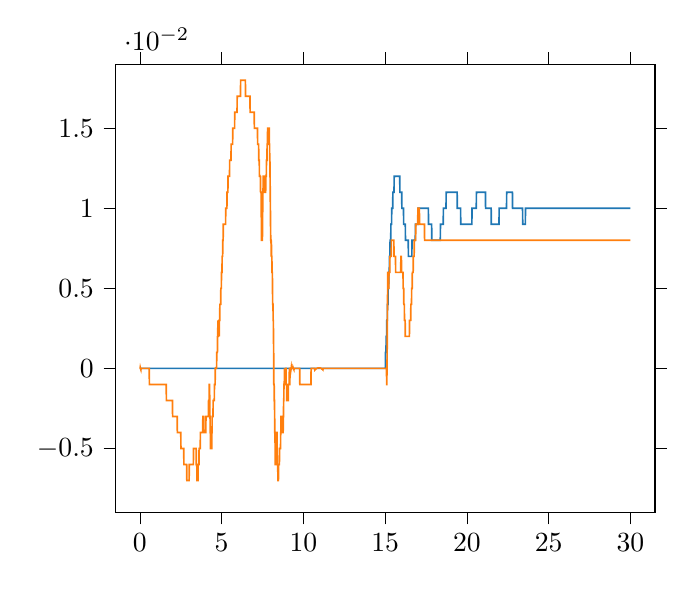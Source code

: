 % This file was created by tikzplotlib v0.9.1.
\begin{tikzpicture}

\definecolor{color0}{rgb}{0.122,0.467,0.706}
\definecolor{color1}{rgb}{1,0.498,0.055}

\begin{axis}[
tick align=outside,
tick pos=both,
x grid style={white!69.02!black},
xmin=-1.5, xmax=31.5,
xtick style={color=black},
y grid style={white!69.02!black},
ymin=-0.009, ymax=0.019,
ytick style={color=black}
]
\addplot [semithick, color0]
table {%
0 0
0.01 0
0.02 0
0.03 0
0.04 0
0.05 0
0.06 0
0.07 0
0.08 0
0.09 0
0.1 0
0.11 0
0.12 0
0.13 0
0.14 0
0.15 0
0.16 0
0.17 0
0.18 0
0.19 0
0.2 0
0.21 0
0.22 0
0.23 0
0.24 0
0.25 0
0.26 0
0.27 0
0.28 0
0.29 0
0.3 0
0.31 0
0.32 0
0.33 0
0.34 0
0.35 0
0.36 0
0.37 0
0.38 0
0.39 0
0.4 0
0.41 0
0.42 0
0.43 0
0.44 0
0.45 0
0.46 0
0.47 0
0.48 0
0.49 0
0.5 0
0.51 0
0.52 0
0.53 0
0.54 0
0.55 0
0.56 0
0.57 0
0.58 0
0.59 0
0.6 0
0.61 0
0.62 0
0.63 0
0.64 0
0.65 0
0.66 0
0.67 0
0.68 0
0.69 0
0.7 0
0.71 0
0.72 0
0.73 0
0.74 0
0.75 0
0.76 0
0.77 0
0.78 0
0.79 0
0.8 0
0.81 0
0.82 0
0.83 0
0.84 0
0.85 0
0.86 0
0.87 0
0.88 0
0.89 0
0.9 0
0.91 0
0.92 0
0.93 0
0.94 0
0.95 0
0.96 0
0.97 0
0.98 0
0.99 0
1 0
1.01 0
1.02 0
1.03 0
1.04 0
1.05 0
1.06 0
1.07 0
1.08 0
1.09 0
1.1 0
1.11 0
1.12 0
1.13 0
1.14 0
1.15 0
1.16 0
1.17 0
1.18 0
1.19 0
1.2 0
1.21 0
1.22 0
1.23 0
1.24 0
1.25 0
1.26 0
1.27 0
1.28 0
1.29 0
1.3 0
1.31 0
1.32 0
1.33 0
1.34 0
1.35 0
1.36 0
1.37 0
1.38 0
1.39 0
1.4 0
1.41 0
1.42 0
1.43 0
1.44 0
1.45 0
1.46 0
1.47 0
1.48 0
1.49 0
1.5 0
1.51 0
1.52 0
1.53 0
1.54 0
1.55 0
1.56 0
1.57 0
1.58 0
1.59 0
1.6 0
1.61 0
1.62 0
1.63 0
1.64 0
1.65 0
1.66 0
1.67 0
1.68 0
1.69 0
1.7 0
1.71 0
1.72 0
1.73 0
1.74 0
1.75 0
1.76 0
1.77 0
1.78 0
1.79 0
1.8 0
1.81 0
1.82 0
1.83 0
1.84 0
1.85 0
1.86 0
1.87 0
1.88 0
1.89 0
1.9 0
1.91 0
1.92 0
1.93 0
1.94 0
1.95 0
1.96 0
1.97 0
1.98 0
1.99 0
2 0
2.01 0
2.02 0
2.03 0
2.04 0
2.05 0
2.06 0
2.07 0
2.08 0
2.09 0
2.1 0
2.11 0
2.12 0
2.13 0
2.14 0
2.15 0
2.16 0
2.17 0
2.18 0
2.19 0
2.2 0
2.21 0
2.22 0
2.23 0
2.24 0
2.25 0
2.26 0
2.27 0
2.28 0
2.29 0
2.3 0
2.31 0
2.32 0
2.33 0
2.34 0
2.35 0
2.36 0
2.37 0
2.38 0
2.39 0
2.4 0
2.41 0
2.42 0
2.43 0
2.44 0
2.45 0
2.46 0
2.47 0
2.48 0
2.49 0
2.5 0
2.51 0
2.52 0
2.53 0
2.54 0
2.55 0
2.56 0
2.57 0
2.58 0
2.59 0
2.6 0
2.61 0
2.62 0
2.63 0
2.64 0
2.65 0
2.66 0
2.67 0
2.68 0
2.69 0
2.7 0
2.71 0
2.72 0
2.73 0
2.74 0
2.75 0
2.76 0
2.77 0
2.78 0
2.79 0
2.8 0
2.81 0
2.82 0
2.83 0
2.84 0
2.85 0
2.86 0
2.87 0
2.88 0
2.89 0
2.9 0
2.91 0
2.92 0
2.93 0
2.94 0
2.95 0
2.96 0
2.97 0
2.98 0
2.99 0
3.0 0
3.01 0
3.02 0
3.03 0
3.04 0
3.05 0
3.06 0
3.07 0
3.08 0
3.09 0
3.1 0
3.11 0
3.12 0
3.13 0
3.14 0
3.15 0
3.16 0
3.17 0
3.18 0
3.19 0
3.2 0
3.21 0
3.22 0
3.23 0
3.24 0
3.25 0
3.26 0
3.27 0
3.28 0
3.29 0
3.3 0
3.31 0
3.32 0
3.33 0
3.34 0
3.35 0
3.36 0
3.37 0
3.38 0
3.39 0
3.4 0
3.41 0
3.42 0
3.43 0
3.44 0
3.45 0
3.46 0
3.47 0
3.48 0
3.49 0
3.5 0
3.51 0
3.52 0
3.53 0
3.54 0
3.55 0
3.56 0
3.57 0
3.58 0
3.59 0
3.6 0
3.61 0
3.62 0
3.63 0
3.64 0
3.65 0
3.66 0
3.67 0
3.68 0
3.69 0
3.7 0
3.71 0
3.72 0
3.73 0
3.74 0
3.75 0
3.76 0
3.77 0
3.78 0
3.79 0
3.8 0
3.81 0
3.82 0
3.83 0
3.84 0
3.85 0
3.86 0
3.87 0
3.88 0
3.89 0
3.9 0
3.91 0
3.92 0
3.93 0
3.94 0
3.95 0
3.96 0
3.97 0
3.98 0
3.99 0
4.0 0
4.01 0
4.02 0
4.03 0
4.04 0
4.05 0
4.06 0
4.07 0
4.08 0
4.09 0
4.1 0
4.11 0
4.12 0
4.13 0
4.14 0
4.15 0
4.16 0
4.17 0
4.18 0
4.19 0
4.2 0
4.21 0
4.22 0
4.23 0
4.24 0
4.25 0
4.26 0
4.27 0
4.28 0
4.29 0
4.3 0
4.31 0
4.32 0
4.33 0
4.34 0
4.35 0
4.36 0
4.37 0
4.38 0
4.39 0
4.4 0
4.41 0
4.42 0
4.43 0
4.44 0
4.45 0
4.46 0
4.47 0
4.48 0
4.49 0
4.5 0
4.51 0
4.52 0
4.53 0
4.54 0
4.55 0
4.56 0
4.57 0
4.58 0
4.59 0
4.6 0
4.61 0
4.62 0
4.63 0
4.64 0
4.65 0
4.66 0
4.67 0
4.68 0
4.69 0
4.7 0
4.71 0
4.72 0
4.73 0
4.74 0
4.75 0
4.76 0
4.77 0
4.78 0
4.79 0
4.8 0
4.81 0
4.82 0
4.83 0
4.84 0
4.85 0
4.86 0
4.87 0
4.88 0
4.89 0
4.9 0
4.91 0
4.92 0
4.93 0
4.94 0
4.95 0
4.96 0
4.97 0
4.98 0
4.99 0
5.0 0
5.01 0
5.02 0
5.03 0
5.04 0
5.05 0
5.06 0
5.07 0
5.08 0
5.09 0
5.1 0
5.11 0
5.12 0
5.13 0
5.14 0
5.15 0
5.16 0
5.17 0
5.18 0
5.19 0
5.2 0
5.21 0
5.22 0
5.23 0
5.24 0
5.25 0
5.26 0
5.27 0
5.28 0
5.29 0
5.3 0
5.31 0
5.32 0
5.33 0
5.34 0
5.35 0
5.36 0
5.37 0
5.38 0
5.39 0
5.4 0
5.41 0
5.42 0
5.43 0
5.44 0
5.45 0
5.46 0
5.47 0
5.48 0
5.49 0
5.5 0
5.51 0
5.52 0
5.53 0
5.54 0
5.55 0
5.56 0
5.57 0
5.58 0
5.59 0
5.6 0
5.61 0
5.62 0
5.63 0
5.64 0
5.65 0
5.66 0
5.67 0
5.68 0
5.69 0
5.7 0
5.71 0
5.72 0
5.73 0
5.74 0
5.75 0
5.76 0
5.77 0
5.78 0
5.79 0
5.8 0
5.81 0
5.82 0
5.83 0
5.84 0
5.85 0
5.86 0
5.87 0
5.88 0
5.89 0
5.9 0
5.91 0
5.92 0
5.93 0
5.94 0
5.95 0
5.96 0
5.97 0
5.98 0
5.99 0
6.0 0
6.01 0
6.02 0
6.03 0
6.04 0
6.05 0
6.06 0
6.07 0
6.08 0
6.09 0
6.1 0
6.11 0
6.12 0
6.13 0
6.14 0
6.15 0
6.16 0
6.17 0
6.18 0
6.19 0
6.2 0
6.21 0
6.22 0
6.23 0
6.24 0
6.25 0
6.26 0
6.27 0
6.28 0
6.29 0
6.3 0
6.31 0
6.32 0
6.33 0
6.34 0
6.35 0
6.36 0
6.37 0
6.38 0
6.39 0
6.4 0
6.41 0
6.42 0
6.43 0
6.44 0
6.45 0
6.46 0
6.47 0
6.48 0
6.49 0
6.5 0
6.51 0
6.52 0
6.53 0
6.54 0
6.55 0
6.56 0
6.57 0
6.58 0
6.59 0
6.6 0
6.61 0
6.62 0
6.63 0
6.64 0
6.65 0
6.66 0
6.67 0
6.68 0
6.69 0
6.7 0
6.71 0
6.72 0
6.73 0
6.74 0
6.75 0
6.76 0
6.77 0
6.78 0
6.79 0
6.8 0
6.81 0
6.82 0
6.83 0
6.84 0
6.85 0
6.86 0
6.87 0
6.88 0
6.89 0
6.9 0
6.91 0
6.92 0
6.93 0
6.94 0
6.95 0
6.96 0
6.97 0
6.98 0
6.99 0
7.0 0
7.01 0
7.02 0
7.03 0
7.04 0
7.05 0
7.06 0
7.07 0
7.08 0
7.09 0
7.1 0
7.11 0
7.12 0
7.13 0
7.14 0
7.15 0
7.16 0
7.17 0
7.18 0
7.19 0
7.2 0
7.21 0
7.22 0
7.23 0
7.24 0
7.25 0
7.26 0
7.27 0
7.28 0
7.29 0
7.3 0
7.31 0
7.32 0
7.33 0
7.34 0
7.35 0
7.36 0
7.37 0
7.38 0
7.39 0
7.4 0
7.41 0
7.42 0
7.43 0
7.44 0
7.45 0
7.46 0
7.47 0
7.48 0
7.49 0
7.5 0
7.51 0
7.52 0
7.53 0
7.54 0
7.55 0
7.56 0
7.57 0
7.58 0
7.59 0
7.6 0
7.61 0
7.62 0
7.63 0
7.64 0
7.65 0
7.66 0
7.67 0
7.68 0
7.69 0
7.7 0
7.71 0
7.72 0
7.73 0
7.74 0
7.75 0
7.76 0
7.77 0
7.78 0
7.79 0
7.8 0
7.81 0
7.82 0
7.83 0
7.84 0
7.85 0
7.86 0
7.87 0
7.88 0
7.89 0
7.9 0
7.91 0
7.92 0
7.93 0
7.94 0
7.95 0
7.96 0
7.97 0
7.98 0
7.99 0
8.0 0
8.01 0
8.02 0
8.03 0
8.04 0
8.05 0
8.06 0
8.07 0
8.08 0
8.09 0
8.1 0
8.11 0
8.12 0
8.13 0
8.14 0
8.15 0
8.16 0
8.17 0
8.18 0
8.19 0
8.2 0
8.21 0
8.22 0
8.23 0
8.24 0
8.25 0
8.26 0
8.27 0
8.28 0
8.29 0
8.3 0
8.31 0
8.32 0
8.33 0
8.34 0
8.35 0
8.36 0
8.37 0
8.38 0
8.39 0
8.4 0
8.41 0
8.42 0
8.43 0
8.44 0
8.45 0
8.46 0
8.47 0
8.48 0
8.49 0
8.5 0
8.51 0
8.52 0
8.53 0
8.54 0
8.55 0
8.56 0
8.57 0
8.58 0
8.59 0
8.6 0
8.61 0
8.62 0
8.63 0
8.64 0
8.65 0
8.66 0
8.67 0
8.68 0
8.69 0
8.7 0
8.71 0
8.72 0
8.73 0
8.74 0
8.75 0
8.76 0
8.77 0
8.78 0
8.79 0
8.8 0
8.81 0
8.82 0
8.83 0
8.84 0
8.85 0
8.86 0
8.87 0
8.88 0
8.89 0
8.9 0
8.91 0
8.92 0
8.93 0
8.94 0
8.95 0
8.96 0
8.97 0
8.98 0
8.99 0
9.0 0
9.01 0
9.02 0
9.03 0
9.04 0
9.05 0
9.06 0
9.07 0
9.08 0
9.09 0
9.1 0
9.11 0
9.12 0
9.13 0
9.14 0
9.15 0
9.16 0
9.17 0
9.18 0
9.19 0
9.2 0
9.21 0
9.22 0
9.23 0
9.24 0
9.25 0
9.26 0
9.27 0
9.28 0
9.29 0
9.3 0
9.31 0
9.32 0
9.33 0
9.34 0
9.35 0
9.36 0
9.37 0
9.38 0
9.39 0
9.4 0
9.41 0
9.42 0
9.43 0
9.44 0
9.45 0
9.46 0
9.47 0
9.48 0
9.49 0
9.5 0
9.51 0
9.52 0
9.53 0
9.54 0
9.55 0
9.56 0
9.57 0
9.58 0
9.59 0
9.6 0
9.61 0
9.62 0
9.63 0
9.64 0
9.65 0
9.66 0
9.67 0
9.68 0
9.69 0
9.7 0
9.71 0
9.72 0
9.73 0
9.74 0
9.75 0
9.76 0
9.77 0
9.78 0
9.79 0
9.8 0
9.81 0
9.82 0
9.83 0
9.84 0
9.85 0
9.86 0
9.87 0
9.88 0
9.89 0
9.9 0
9.91 0
9.92 0
9.93 0
9.94 0
9.95 0
9.96 0
9.97 0
9.98 0
9.99 0
10.0 0
10.01 0
10.02 0
10.03 0
10.04 0
10.05 0
10.06 0
10.07 0
10.08 0
10.09 0
10.1 0
10.11 0
10.12 0
10.13 0
10.14 0
10.15 0
10.16 0
10.17 0
10.18 0
10.19 0
10.2 0
10.21 0
10.22 0
10.23 0
10.24 0
10.25 0
10.26 0
10.27 0
10.28 0
10.29 0
10.3 0
10.31 0
10.32 0
10.33 0
10.34 0
10.35 0
10.36 0
10.37 0
10.38 0
10.39 0
10.4 0
10.41 0
10.42 0
10.43 0
10.44 0
10.45 0
10.46 0
10.47 0
10.48 0
10.49 0
10.5 0
10.51 0
10.52 0
10.53 0
10.54 0
10.55 0
10.56 0
10.57 0
10.58 0
10.59 0
10.6 0
10.61 0
10.62 0
10.63 0
10.64 0
10.65 0
10.66 0
10.67 0
10.68 0
10.69 0
10.7 0
10.71 0
10.72 0
10.73 0
10.74 0
10.75 0
10.76 0
10.77 0
10.78 0
10.79 0
10.8 0
10.81 0
10.82 0
10.83 0
10.84 0
10.85 0
10.86 0
10.87 0
10.88 0
10.89 0
10.9 0
10.91 0
10.92 0
10.93 0
10.94 0
10.95 0
10.96 0
10.97 0
10.98 0
10.99 0
11.0 0
11.01 0
11.02 0
11.03 0
11.04 0
11.05 0
11.06 0
11.07 0
11.08 0
11.09 0
11.1 0
11.11 0
11.12 0
11.13 0
11.14 0
11.15 0
11.16 0
11.17 0
11.18 0
11.19 0
11.2 0
11.21 0
11.22 0
11.23 0
11.24 0
11.25 0
11.26 0
11.27 0
11.28 0
11.29 0
11.3 0
11.31 0
11.32 0
11.33 0
11.34 0
11.35 0
11.36 0
11.37 0
11.38 0
11.39 0
11.4 0
11.41 0
11.42 0
11.43 0
11.44 0
11.45 0
11.46 0
11.47 0
11.48 0
11.49 0
11.5 0
11.51 0
11.52 0
11.53 0
11.54 0
11.55 0
11.56 0
11.57 0
11.58 0
11.59 0
11.6 0
11.61 0
11.62 0
11.63 0
11.64 0
11.65 0
11.66 0
11.67 0
11.68 0
11.69 0
11.7 0
11.71 0
11.72 0
11.73 0
11.74 0
11.75 0
11.76 0
11.77 0
11.78 0
11.79 0
11.8 0
11.81 0
11.82 0
11.83 0
11.84 0
11.85 0
11.86 0
11.87 0
11.88 0
11.89 0
11.9 0
11.91 0
11.92 0
11.93 0
11.94 0
11.95 0
11.96 0
11.97 0
11.98 0
11.99 0
12.0 0
12.01 0
12.02 0
12.03 0
12.04 0
12.05 0
12.06 0
12.07 0
12.08 0
12.09 0
12.1 0
12.11 0
12.12 0
12.13 0
12.14 0
12.15 0
12.16 0
12.17 0
12.18 0
12.19 0
12.2 0
12.21 0
12.22 0
12.23 0
12.24 0
12.25 0
12.26 0
12.27 0
12.28 0
12.29 0
12.3 0
12.31 0
12.32 0
12.33 0
12.34 0
12.35 0
12.36 0
12.37 0
12.38 0
12.39 0
12.4 0
12.41 0
12.42 0
12.43 0
12.44 0
12.45 0
12.46 0
12.47 0
12.48 0
12.49 0
12.5 0
12.51 0
12.52 0
12.53 0
12.54 0
12.55 0
12.56 0
12.57 0
12.58 0
12.59 0
12.6 0
12.61 0
12.62 0
12.63 0
12.64 0
12.65 0
12.66 0
12.67 0
12.68 0
12.69 0
12.7 0
12.71 0
12.72 0
12.73 0
12.74 0
12.75 0
12.76 0
12.77 0
12.78 0
12.79 0
12.8 0
12.81 0
12.82 0
12.83 0
12.84 0
12.85 0
12.86 0
12.87 0
12.88 0
12.89 0
12.9 0
12.91 0
12.92 0
12.93 0
12.94 0
12.95 0
12.96 0
12.97 0
12.98 0
12.99 0
13.0 0
13.01 0
13.02 0
13.03 0
13.04 0
13.05 0
13.06 0
13.07 0
13.08 0
13.09 0
13.1 0
13.11 0
13.12 0
13.13 0
13.14 0
13.15 0
13.16 0
13.17 0
13.18 0
13.19 0
13.2 0
13.21 0
13.22 0
13.23 0
13.24 0
13.25 0
13.26 0
13.27 0
13.28 0
13.29 0
13.3 0
13.31 0
13.32 0
13.33 0
13.34 0
13.35 0
13.36 0
13.37 0
13.38 0
13.39 0
13.4 0
13.41 0
13.42 0
13.43 0
13.44 0
13.45 0
13.46 0
13.47 0
13.48 0
13.49 0
13.5 0
13.51 0
13.52 0
13.53 0
13.54 0
13.55 0
13.56 0
13.57 0
13.58 0
13.59 0
13.6 0
13.61 0
13.62 0
13.63 0
13.64 0
13.65 0
13.66 0
13.67 0
13.68 0
13.69 0
13.7 0
13.71 0
13.72 0
13.73 0
13.74 0
13.75 0
13.76 0
13.77 0
13.78 0
13.79 0
13.8 0
13.81 0
13.82 0
13.83 0
13.84 0
13.85 0
13.86 0
13.87 0
13.88 0
13.89 0
13.9 0
13.91 0
13.92 0
13.93 0
13.94 0
13.95 0
13.96 0
13.97 0
13.98 0
13.99 0
14.0 0
14.01 0
14.02 0
14.03 0
14.04 0
14.05 0
14.06 0
14.07 0
14.08 0
14.09 0
14.1 0
14.11 0
14.12 0
14.13 0
14.14 0
14.15 0
14.16 0
14.17 0
14.18 0
14.19 0
14.2 0
14.21 0
14.22 0
14.23 0
14.24 0
14.25 0
14.26 0
14.27 0
14.28 0
14.29 0
14.3 0
14.31 0
14.32 0
14.33 0
14.34 0
14.35 0
14.36 0
14.37 0
14.38 0
14.39 0
14.4 0
14.41 0
14.42 0
14.43 0
14.44 0
14.45 0
14.46 0
14.47 0
14.48 0
14.49 0
14.5 0
14.51 0
14.52 0
14.53 0
14.54 0
14.55 0
14.56 0
14.57 0
14.58 0
14.59 0
14.6 0
14.61 0
14.62 0
14.63 0
14.64 0
14.65 0
14.66 0
14.67 0
14.68 0
14.69 0
14.7 0
14.71 0
14.72 0
14.73 0
14.74 0
14.75 0
14.76 0
14.77 0
14.78 0
14.79 0
14.8 0
14.81 0
14.82 0
14.83 0
14.84 0
14.85 0
14.86 0
14.87 0
14.88 0
14.89 0
14.9 0
14.91 0
14.92 0
14.93 0
14.94 0
14.95 0
14.96 0
14.97 0
14.98 0
14.99 0
15.0 1.651e-09
15.01 0.0
15.02 0.001
15.03 0.001
15.04 0.001
15.05 0.001
15.06 0.002
15.07 0.002
15.08 0.002
15.09 0.002
15.1 0.003
15.11 0.003
15.12 0.003
15.13 0.003
15.14 0.004
15.15 0.004
15.16 0.004
15.17 0.004
15.18 0.005
15.19 0.005
15.2 0.005
15.21 0.005
15.22 0.006
15.23 0.006
15.24 0.006
15.25 0.006
15.26 0.007
15.27 0.007
15.28 0.007
15.29 0.007
15.3 0.008
15.31 0.008
15.32 0.008
15.33 0.008
15.34 0.008
15.35 0.009
15.36 0.009
15.37 0.009
15.38 0.009
15.39 0.009
15.4 0.01
15.41 0.01
15.42 0.01
15.43 0.01
15.44 0.01
15.45 0.01
15.46 0.01
15.47 0.011
15.48 0.011
15.49 0.011
15.5 0.011
15.51 0.011
15.52 0.011
15.53 0.011
15.54 0.011
15.55 0.012
15.56 0.012
15.57 0.012
15.58 0.012
15.59 0.012
15.6 0.012
15.61 0.012
15.62 0.012
15.63 0.012
15.64 0.012
15.65 0.012
15.66 0.012
15.67 0.012
15.68 0.012
15.69 0.012
15.7 0.012
15.71 0.012
15.72 0.012
15.73 0.012
15.74 0.012
15.75 0.012
15.76 0.012
15.77 0.012
15.78 0.012
15.79 0.012
15.8 0.012
15.81 0.012
15.82 0.012
15.83 0.012
15.84 0.012
15.85 0.012
15.86 0.012
15.87 0.012
15.88 0.012
15.89 0.012
15.9 0.011
15.91 0.011
15.92 0.011
15.93 0.011
15.94 0.011
15.95 0.011
15.96 0.011
15.97 0.011
15.98 0.011
15.99 0.011
16.0 0.011
16.01 0.011
16.02 0.01
16.03 0.01
16.04 0.01
16.05 0.01
16.06 0.01
16.07 0.01
16.08 0.01
16.09 0.01
16.1 0.01
16.11 0.01
16.12 0.01
16.13 0.009
16.14 0.009
16.15 0.009
16.16 0.009
16.17 0.009
16.18 0.009
16.19 0.009
16.2 0.009
16.21 0.009
16.22 0.009
16.23 0.009
16.24 0.008
16.25 0.008
16.26 0.008
16.27 0.008
16.28 0.008
16.29 0.008
16.3 0.008
16.31 0.008
16.32 0.008
16.33 0.008
16.34 0.008
16.35 0.008
16.36 0.008
16.37 0.008
16.38 0.008
16.39 0.008
16.4 0.008
16.41 0.008
16.42 0.007
16.43 0.007
16.44 0.007
16.45 0.007
16.46 0.007
16.47 0.007
16.48 0.007
16.49 0.007
16.5 0.007
16.51 0.007
16.52 0.007
16.53 0.007
16.54 0.007
16.55 0.007
16.56 0.007
16.57 0.007
16.58 0.007
16.59 0.007
16.6 0.007
16.61 0.007
16.62 0.007
16.63 0.007
16.64 0.008
16.65 0.008
16.66 0.008
16.67 0.008
16.68 0.008
16.69 0.008
16.7 0.008
16.71 0.008
16.72 0.008
16.73 0.008
16.74 0.008
16.75 0.008
16.76 0.008
16.77 0.008
16.78 0.008
16.79 0.008
16.8 0.008
16.81 0.008
16.82 0.008
16.83 0.008
16.84 0.008
16.85 0.009
16.86 0.009
16.87 0.009
16.88 0.009
16.89 0.009
16.9 0.009
16.91 0.009
16.92 0.009
16.93 0.009
16.94 0.009
16.95 0.009
16.96 0.009
16.97 0.009
16.98 0.009
16.99 0.009
17.0 0.009
17.01 0.009
17.02 0.01
17.03 0.01
17.04 0.01
17.05 0.01
17.06 0.01
17.07 0.01
17.08 0.01
17.09 0.01
17.1 0.01
17.11 0.01
17.12 0.01
17.13 0.01
17.14 0.01
17.15 0.01
17.16 0.01
17.17 0.01
17.18 0.01
17.19 0.01
17.2 0.01
17.21 0.01
17.22 0.01
17.23 0.01
17.24 0.01
17.25 0.01
17.26 0.01
17.27 0.01
17.28 0.01
17.29 0.01
17.3 0.01
17.31 0.01
17.32 0.01
17.33 0.01
17.34 0.01
17.35 0.01
17.36 0.01
17.37 0.01
17.38 0.01
17.39 0.01
17.4 0.01
17.41 0.01
17.42 0.01
17.43 0.01
17.44 0.01
17.45 0.01
17.46 0.01
17.47 0.01
17.48 0.01
17.49 0.01
17.5 0.01
17.51 0.01
17.52 0.01
17.53 0.01
17.54 0.01
17.55 0.01
17.56 0.01
17.57 0.01
17.58 0.01
17.59 0.01
17.6 0.01
17.61 0.01
17.62 0.01
17.63 0.01
17.64 0.01
17.65 0.009
17.66 0.009
17.67 0.009
17.68 0.009
17.69 0.009
17.7 0.009
17.71 0.009
17.72 0.009
17.73 0.009
17.74 0.009
17.75 0.009
17.76 0.009
17.77 0.009
17.78 0.009
17.79 0.009
17.8 0.009
17.81 0.009
17.82 0.009
17.83 0.009
17.84 0.009
17.85 0.008
17.86 0.008
17.87 0.008
17.88 0.008
17.89 0.008
17.9 0.008
17.91 0.008
17.92 0.008
17.93 0.008
17.94 0.008
17.95 0.008
17.96 0.008
17.97 0.008
17.98 0.008
17.99 0.008
18 0.008
18.01 0.008
18.02 0.008
18.03 0.008
18.04 0.008
18.05 0.008
18.06 0.008
18.07 0.008
18.08 0.008
18.09 0.008
18.1 0.008
18.11 0.008
18.12 0.008
18.13 0.008
18.14 0.008
18.15 0.008
18.16 0.008
18.17 0.008
18.18 0.008
18.19 0.008
18.2 0.008
18.21 0.008
18.22 0.008
18.23 0.008
18.24 0.008
18.25 0.008
18.26 0.008
18.27 0.008
18.28 0.008
18.29 0.008
18.3 0.008
18.31 0.008
18.32 0.008
18.33 0.008
18.34 0.008
18.35 0.008
18.36 0.008
18.37 0.008
18.38 0.009
18.39 0.009
18.4 0.009
18.41 0.009
18.42 0.009
18.43 0.009
18.44 0.009
18.45 0.009
18.46 0.009
18.47 0.009
18.48 0.009
18.49 0.009
18.5 0.009
18.51 0.009
18.52 0.009
18.53 0.009
18.54 0.009
18.55 0.009
18.56 0.01
18.57 0.01
18.58 0.01
18.59 0.01
18.6 0.01
18.61 0.01
18.62 0.01
18.63 0.01
18.64 0.01
18.65 0.01
18.66 0.01
18.67 0.01
18.68 0.01
18.69 0.01
18.7 0.01
18.71 0.01
18.72 0.01
18.73 0.011
18.74 0.011
18.75 0.011
18.76 0.011
18.77 0.011
18.78 0.011
18.79 0.011
18.8 0.011
18.81 0.011
18.82 0.011
18.83 0.011
18.84 0.011
18.85 0.011
18.86 0.011
18.87 0.011
18.88 0.011
18.89 0.011
18.9 0.011
18.91 0.011
18.92 0.011
18.93 0.011
18.94 0.011
18.95 0.011
18.96 0.011
18.97 0.011
18.98 0.011
18.99 0.011
19.0 0.011
19.01 0.011
19.02 0.011
19.03 0.011
19.04 0.011
19.05 0.011
19.06 0.011
19.07 0.011
19.08 0.011
19.09 0.011
19.1 0.011
19.11 0.011
19.12 0.011
19.13 0.011
19.14 0.011
19.15 0.011
19.16 0.011
19.17 0.011
19.18 0.011
19.19 0.011
19.2 0.011
19.21 0.011
19.22 0.011
19.23 0.011
19.24 0.011
19.25 0.011
19.26 0.011
19.27 0.011
19.28 0.011
19.29 0.011
19.3 0.011
19.31 0.011
19.32 0.011
19.33 0.011
19.34 0.011
19.35 0.011
19.36 0.011
19.37 0.011
19.38 0.011
19.39 0.011
19.4 0.011
19.41 0.01
19.42 0.01
19.43 0.01
19.44 0.01
19.45 0.01
19.46 0.01
19.47 0.01
19.48 0.01
19.49 0.01
19.5 0.01
19.51 0.01
19.52 0.01
19.53 0.01
19.54 0.01
19.55 0.01
19.56 0.01
19.57 0.01
19.58 0.01
19.59 0.01
19.6 0.01
19.61 0.01
19.62 0.009
19.63 0.009
19.64 0.009
19.65 0.009
19.66 0.009
19.67 0.009
19.68 0.009
19.69 0.009
19.7 0.009
19.71 0.009
19.72 0.009
19.73 0.009
19.74 0.009
19.75 0.009
19.76 0.009
19.77 0.009
19.78 0.009
19.79 0.009
19.8 0.009
19.81 0.009
19.82 0.009
19.83 0.009
19.84 0.009
19.85 0.009
19.86 0.009
19.87 0.009
19.88 0.009
19.89 0.009
19.9 0.009
19.91 0.009
19.92 0.009
19.93 0.009
19.94 0.009
19.95 0.009
19.96 0.009
19.97 0.009
19.98 0.009
19.99 0.009
20.0 0.009
20.01 0.009
20.02 0.009
20.03 0.009
20.04 0.009
20.05 0.009
20.06 0.009
20.07 0.009
20.08 0.009
20.09 0.009
20.1 0.009
20.11 0.009
20.12 0.009
20.13 0.009
20.14 0.009
20.15 0.009
20.16 0.009
20.17 0.009
20.18 0.009
20.19 0.009
20.2 0.009
20.21 0.009
20.22 0.009
20.23 0.009
20.24 0.009
20.25 0.009
20.26 0.009
20.27 0.009
20.28 0.009
20.29 0.009
20.3 0.009
20.31 0.01
20.32 0.01
20.33 0.01
20.34 0.01
20.35 0.01
20.36 0.01
20.37 0.01
20.38 0.01
20.39 0.01
20.4 0.01
20.41 0.01
20.42 0.01
20.43 0.01
20.44 0.01
20.45 0.01
20.46 0.01
20.47 0.01
20.48 0.01
20.49 0.01
20.5 0.01
20.51 0.01
20.52 0.01
20.53 0.01
20.54 0.01
20.55 0.01
20.56 0.01
20.57 0.01
20.58 0.011
20.59 0.011
20.6 0.011
20.61 0.011
20.62 0.011
20.63 0.011
20.64 0.011
20.65 0.011
20.66 0.011
20.67 0.011
20.68 0.011
20.69 0.011
20.7 0.011
20.71 0.011
20.72 0.011
20.73 0.011
20.74 0.011
20.75 0.011
20.76 0.011
20.77 0.011
20.78 0.011
20.79 0.011
20.8 0.011
20.81 0.011
20.82 0.011
20.83 0.011
20.84 0.011
20.85 0.011
20.86 0.011
20.87 0.011
20.88 0.011
20.89 0.011
20.9 0.011
20.91 0.011
20.92 0.011
20.93 0.011
20.94 0.011
20.95 0.011
20.96 0.011
20.97 0.011
20.98 0.011
20.99 0.011
21.0 0.011
21.01 0.011
21.02 0.011
21.03 0.011
21.04 0.011
21.05 0.011
21.06 0.011
21.07 0.011
21.08 0.011
21.09 0.011
21.1 0.011
21.11 0.011
21.12 0.011
21.13 0.011
21.14 0.01
21.15 0.01
21.16 0.01
21.17 0.01
21.18 0.01
21.19 0.01
21.2 0.01
21.21 0.01
21.22 0.01
21.23 0.01
21.24 0.01
21.25 0.01
21.26 0.01
21.27 0.01
21.28 0.01
21.29 0.01
21.3 0.01
21.31 0.01
21.32 0.01
21.33 0.01
21.34 0.01
21.35 0.01
21.36 0.01
21.37 0.01
21.38 0.01
21.39 0.01
21.4 0.01
21.41 0.01
21.42 0.01
21.43 0.01
21.44 0.01
21.45 0.01
21.46 0.01
21.47 0.01
21.48 0.01
21.49 0.009
21.5 0.009
21.51 0.009
21.52 0.009
21.53 0.009
21.54 0.009
21.55 0.009
21.56 0.009
21.57 0.009
21.58 0.009
21.59 0.009
21.6 0.009
21.61 0.009
21.62 0.009
21.63 0.009
21.64 0.009
21.65 0.009
21.66 0.009
21.67 0.009
21.68 0.009
21.69 0.009
21.7 0.009
21.71 0.009
21.72 0.009
21.73 0.009
21.74 0.009
21.75 0.009
21.76 0.009
21.77 0.009
21.78 0.009
21.79 0.009
21.8 0.009
21.81 0.009
21.82 0.009
21.83 0.009
21.84 0.009
21.85 0.009
21.86 0.009
21.87 0.009
21.88 0.009
21.89 0.009
21.9 0.009
21.91 0.009
21.92 0.009
21.93 0.009
21.94 0.009
21.95 0.009
21.96 0.009
21.97 0.01
21.98 0.01
21.99 0.01
22.0 0.01
22.01 0.01
22.02 0.01
22.03 0.01
22.04 0.01
22.05 0.01
22.06 0.01
22.07 0.01
22.08 0.01
22.09 0.01
22.1 0.01
22.11 0.01
22.12 0.01
22.13 0.01
22.14 0.01
22.15 0.01
22.16 0.01
22.17 0.01
22.18 0.01
22.19 0.01
22.2 0.01
22.21 0.01
22.22 0.01
22.23 0.01
22.24 0.01
22.25 0.01
22.26 0.01
22.27 0.01
22.28 0.01
22.29 0.01
22.3 0.01
22.31 0.01
22.32 0.01
22.33 0.01
22.34 0.01
22.35 0.01
22.36 0.01
22.37 0.01
22.38 0.01
22.39 0.01
22.4 0.01
22.41 0.01
22.42 0.01
22.43 0.011
22.44 0.011
22.45 0.011
22.46 0.011
22.47 0.011
22.48 0.011
22.49 0.011
22.5 0.011
22.51 0.011
22.52 0.011
22.53 0.011
22.54 0.011
22.55 0.011
22.56 0.011
22.57 0.011
22.58 0.011
22.59 0.011
22.6 0.011
22.61 0.011
22.62 0.011
22.63 0.011
22.64 0.011
22.65 0.011
22.66 0.011
22.67 0.011
22.68 0.011
22.69 0.011
22.7 0.011
22.71 0.011
22.72 0.011
22.73 0.011
22.74 0.011
22.75 0.011
22.76 0.011
22.77 0.011
22.78 0.011
22.79 0.01
22.8 0.01
22.81 0.01
22.82 0.01
22.83 0.01
22.84 0.01
22.85 0.01
22.86 0.01
22.87 0.01
22.88 0.01
22.89 0.01
22.9 0.01
22.91 0.01
22.92 0.01
22.93 0.01
22.94 0.01
22.95 0.01
22.96 0.01
22.97 0.01
22.98 0.01
22.99 0.01
23.0 0.01
23.01 0.01
23.02 0.01
23.03 0.01
23.04 0.01
23.05 0.01
23.06 0.01
23.07 0.01
23.08 0.01
23.09 0.01
23.1 0.01
23.11 0.01
23.12 0.01
23.13 0.01
23.14 0.01
23.15 0.01
23.16 0.01
23.17 0.01
23.18 0.01
23.19 0.01
23.2 0.01
23.21 0.01
23.22 0.01
23.23 0.01
23.24 0.01
23.25 0.01
23.26 0.01
23.27 0.01
23.28 0.01
23.29 0.01
23.3 0.01
23.31 0.01
23.32 0.01
23.33 0.01
23.34 0.01
23.35 0.01
23.36 0.01
23.37 0.01
23.38 0.01
23.39 0.01
23.4 0.01
23.41 0.009
23.42 0.009
23.43 0.009
23.44 0.009
23.45 0.009
23.46 0.009
23.47 0.009
23.48 0.009
23.49 0.009
23.5 0.009
23.51 0.009
23.52 0.009
23.53 0.009
23.54 0.009
23.55 0.009
23.56 0.009
23.57 0.009
23.58 0.01
23.59 0.01
23.6 0.01
23.61 0.01
23.62 0.01
23.63 0.01
23.64 0.01
23.65 0.01
23.66 0.01
23.67 0.01
23.68 0.01
23.69 0.01
23.7 0.01
23.71 0.01
23.72 0.01
23.73 0.01
23.74 0.01
23.75 0.01
23.76 0.01
23.77 0.01
23.78 0.01
23.79 0.01
23.8 0.01
23.81 0.01
23.82 0.01
23.83 0.01
23.84 0.01
23.85 0.01
23.86 0.01
23.87 0.01
23.88 0.01
23.89 0.01
23.9 0.01
23.91 0.01
23.92 0.01
23.93 0.01
23.94 0.01
23.95 0.01
23.96 0.01
23.97 0.01
23.98 0.01
23.99 0.01
24.0 0.01
24.01 0.01
24.02 0.01
24.03 0.01
24.04 0.01
24.05 0.01
24.06 0.01
24.07 0.01
24.08 0.01
24.09 0.01
24.1 0.01
24.11 0.01
24.12 0.01
24.13 0.01
24.14 0.01
24.15 0.01
24.16 0.01
24.17 0.01
24.18 0.01
24.19 0.01
24.2 0.01
24.21 0.01
24.22 0.01
24.23 0.01
24.24 0.01
24.25 0.01
24.26 0.01
24.27 0.01
24.28 0.01
24.29 0.01
24.3 0.01
24.31 0.01
24.32 0.01
24.33 0.01
24.34 0.01
24.35 0.01
24.36 0.01
24.37 0.01
24.38 0.01
24.39 0.01
24.4 0.01
24.41 0.01
24.42 0.01
24.43 0.01
24.44 0.01
24.45 0.01
24.46 0.01
24.47 0.01
24.48 0.01
24.49 0.01
24.5 0.01
24.51 0.01
24.52 0.01
24.53 0.01
24.54 0.01
24.55 0.01
24.56 0.01
24.57 0.01
24.58 0.01
24.59 0.01
24.6 0.01
24.61 0.01
24.62 0.01
24.63 0.01
24.64 0.01
24.65 0.01
24.66 0.01
24.67 0.01
24.68 0.01
24.69 0.01
24.7 0.01
24.71 0.01
24.72 0.01
24.73 0.01
24.74 0.01
24.75 0.01
24.76 0.01
24.77 0.01
24.78 0.01
24.79 0.01
24.8 0.01
24.81 0.01
24.82 0.01
24.83 0.01
24.84 0.01
24.85 0.01
24.86 0.01
24.87 0.01
24.88 0.01
24.89 0.01
24.9 0.01
24.91 0.01
24.92 0.01
24.93 0.01
24.94 0.01
24.95 0.01
24.96 0.01
24.97 0.01
24.98 0.01
24.99 0.01
25.0 0.01
25.01 0.01
25.02 0.01
25.03 0.01
25.04 0.01
25.05 0.01
25.06 0.01
25.07 0.01
25.08 0.01
25.09 0.01
25.1 0.01
25.11 0.01
25.12 0.01
25.13 0.01
25.14 0.01
25.15 0.01
25.16 0.01
25.17 0.01
25.18 0.01
25.19 0.01
25.2 0.01
25.21 0.01
25.22 0.01
25.23 0.01
25.24 0.01
25.25 0.01
25.26 0.01
25.27 0.01
25.28 0.01
25.29 0.01
25.3 0.01
25.31 0.01
25.32 0.01
25.33 0.01
25.34 0.01
25.35 0.01
25.36 0.01
25.37 0.01
25.38 0.01
25.39 0.01
25.4 0.01
25.41 0.01
25.42 0.01
25.43 0.01
25.44 0.01
25.45 0.01
25.46 0.01
25.47 0.01
25.48 0.01
25.49 0.01
25.5 0.01
25.51 0.01
25.52 0.01
25.53 0.01
25.54 0.01
25.55 0.01
25.56 0.01
25.57 0.01
25.58 0.01
25.59 0.01
25.6 0.01
25.61 0.01
25.62 0.01
25.63 0.01
25.64 0.01
25.65 0.01
25.66 0.01
25.67 0.01
25.68 0.01
25.69 0.01
25.7 0.01
25.71 0.01
25.72 0.01
25.73 0.01
25.74 0.01
25.75 0.01
25.76 0.01
25.77 0.01
25.78 0.01
25.79 0.01
25.8 0.01
25.81 0.01
25.82 0.01
25.83 0.01
25.84 0.01
25.85 0.01
25.86 0.01
25.87 0.01
25.88 0.01
25.89 0.01
25.9 0.01
25.91 0.01
25.92 0.01
25.93 0.01
25.94 0.01
25.95 0.01
25.96 0.01
25.97 0.01
25.98 0.01
25.99 0.01
26.0 0.01
26.01 0.01
26.02 0.01
26.03 0.01
26.04 0.01
26.05 0.01
26.06 0.01
26.07 0.01
26.08 0.01
26.09 0.01
26.1 0.01
26.11 0.01
26.12 0.01
26.13 0.01
26.14 0.01
26.15 0.01
26.16 0.01
26.17 0.01
26.18 0.01
26.19 0.01
26.2 0.01
26.21 0.01
26.22 0.01
26.23 0.01
26.24 0.01
26.25 0.01
26.26 0.01
26.27 0.01
26.28 0.01
26.29 0.01
26.3 0.01
26.31 0.01
26.32 0.01
26.33 0.01
26.34 0.01
26.35 0.01
26.36 0.01
26.37 0.01
26.38 0.01
26.39 0.01
26.4 0.01
26.41 0.01
26.42 0.01
26.43 0.01
26.44 0.01
26.45 0.01
26.46 0.01
26.47 0.01
26.48 0.01
26.49 0.01
26.5 0.01
26.51 0.01
26.52 0.01
26.53 0.01
26.54 0.01
26.55 0.01
26.56 0.01
26.57 0.01
26.58 0.01
26.59 0.01
26.6 0.01
26.61 0.01
26.62 0.01
26.63 0.01
26.64 0.01
26.65 0.01
26.66 0.01
26.67 0.01
26.68 0.01
26.69 0.01
26.7 0.01
26.71 0.01
26.72 0.01
26.73 0.01
26.74 0.01
26.75 0.01
26.76 0.01
26.77 0.01
26.78 0.01
26.79 0.01
26.8 0.01
26.81 0.01
26.82 0.01
26.83 0.01
26.84 0.01
26.85 0.01
26.86 0.01
26.87 0.01
26.88 0.01
26.89 0.01
26.9 0.01
26.91 0.01
26.92 0.01
26.93 0.01
26.94 0.01
26.95 0.01
26.96 0.01
26.97 0.01
26.98 0.01
26.99 0.01
27.0 0.01
27.01 0.01
27.02 0.01
27.03 0.01
27.04 0.01
27.05 0.01
27.06 0.01
27.07 0.01
27.08 0.01
27.09 0.01
27.1 0.01
27.11 0.01
27.12 0.01
27.13 0.01
27.14 0.01
27.15 0.01
27.16 0.01
27.17 0.01
27.18 0.01
27.19 0.01
27.2 0.01
27.21 0.01
27.22 0.01
27.23 0.01
27.24 0.01
27.25 0.01
27.26 0.01
27.27 0.01
27.28 0.01
27.29 0.01
27.3 0.01
27.31 0.01
27.32 0.01
27.33 0.01
27.34 0.01
27.35 0.01
27.36 0.01
27.37 0.01
27.38 0.01
27.39 0.01
27.4 0.01
27.41 0.01
27.42 0.01
27.43 0.01
27.44 0.01
27.45 0.01
27.46 0.01
27.47 0.01
27.48 0.01
27.49 0.01
27.5 0.01
27.51 0.01
27.52 0.01
27.53 0.01
27.54 0.01
27.55 0.01
27.56 0.01
27.57 0.01
27.58 0.01
27.59 0.01
27.6 0.01
27.61 0.01
27.62 0.01
27.63 0.01
27.64 0.01
27.65 0.01
27.66 0.01
27.67 0.01
27.68 0.01
27.69 0.01
27.7 0.01
27.71 0.01
27.72 0.01
27.73 0.01
27.74 0.01
27.75 0.01
27.76 0.01
27.77 0.01
27.78 0.01
27.79 0.01
27.8 0.01
27.81 0.01
27.82 0.01
27.83 0.01
27.84 0.01
27.85 0.01
27.86 0.01
27.87 0.01
27.88 0.01
27.89 0.01
27.9 0.01
27.91 0.01
27.92 0.01
27.93 0.01
27.94 0.01
27.95 0.01
27.96 0.01
27.97 0.01
27.98 0.01
27.99 0.01
28.0 0.01
28.01 0.01
28.02 0.01
28.03 0.01
28.04 0.01
28.05 0.01
28.06 0.01
28.07 0.01
28.08 0.01
28.09 0.01
28.1 0.01
28.11 0.01
28.12 0.01
28.13 0.01
28.14 0.01
28.15 0.01
28.16 0.01
28.17 0.01
28.18 0.01
28.19 0.01
28.2 0.01
28.21 0.01
28.22 0.01
28.23 0.01
28.24 0.01
28.25 0.01
28.26 0.01
28.27 0.01
28.28 0.01
28.29 0.01
28.3 0.01
28.31 0.01
28.32 0.01
28.33 0.01
28.34 0.01
28.35 0.01
28.36 0.01
28.37 0.01
28.38 0.01
28.39 0.01
28.4 0.01
28.41 0.01
28.42 0.01
28.43 0.01
28.44 0.01
28.45 0.01
28.46 0.01
28.47 0.01
28.48 0.01
28.49 0.01
28.5 0.01
28.51 0.01
28.52 0.01
28.53 0.01
28.54 0.01
28.55 0.01
28.56 0.01
28.57 0.01
28.58 0.01
28.59 0.01
28.6 0.01
28.61 0.01
28.62 0.01
28.63 0.01
28.64 0.01
28.65 0.01
28.66 0.01
28.67 0.01
28.68 0.01
28.69 0.01
28.7 0.01
28.71 0.01
28.72 0.01
28.73 0.01
28.74 0.01
28.75 0.01
28.76 0.01
28.77 0.01
28.78 0.01
28.79 0.01
28.8 0.01
28.81 0.01
28.82 0.01
28.83 0.01
28.84 0.01
28.85 0.01
28.86 0.01
28.87 0.01
28.88 0.01
28.89 0.01
28.9 0.01
28.91 0.01
28.92 0.01
28.93 0.01
28.94 0.01
28.95 0.01
28.96 0.01
28.97 0.01
28.98 0.01
28.99 0.01
29.0 0.01
29.01 0.01
29.02 0.01
29.03 0.01
29.04 0.01
29.05 0.01
29.06 0.01
29.07 0.01
29.08 0.01
29.09 0.01
29.1 0.01
29.11 0.01
29.12 0.01
29.13 0.01
29.14 0.01
29.15 0.01
29.16 0.01
29.17 0.01
29.18 0.01
29.19 0.01
29.2 0.01
29.21 0.01
29.22 0.01
29.23 0.01
29.24 0.01
29.25 0.01
29.26 0.01
29.27 0.01
29.28 0.01
29.29 0.01
29.3 0.01
29.31 0.01
29.32 0.01
29.33 0.01
29.34 0.01
29.35 0.01
29.36 0.01
29.37 0.01
29.38 0.01
29.39 0.01
29.4 0.01
29.41 0.01
29.42 0.01
29.43 0.01
29.44 0.01
29.45 0.01
29.46 0.01
29.47 0.01
29.48 0.01
29.49 0.01
29.5 0.01
29.51 0.01
29.52 0.01
29.53 0.01
29.54 0.01
29.55 0.01
29.56 0.01
29.57 0.01
29.58 0.01
29.59 0.01
29.6 0.01
29.61 0.01
29.62 0.01
29.63 0.01
29.64 0.01
29.65 0.01
29.66 0.01
29.67 0.01
29.68 0.01
29.69 0.01
29.7 0.01
29.71 0.01
29.72 0.01
29.73 0.01
29.74 0.01
29.75 0.01
29.76 0.01
29.77 0.01
29.78 0.01
29.79 0.01
29.8 0.01
29.81 0.01
29.82 0.01
29.83 0.01
29.84 0.01
29.85 0.01
29.86 0.01
29.87 0.01
29.88 0.01
29.89 0.01
29.9 0.01
29.91 0.01
29.92 0.01
29.93 0.01
29.94 0.01
29.95 0.01
29.96 0.01
29.97 0.01
29.98 0.01
29.99 0.01
30.0 0.01
};
\addplot [semithick, color1]
table {%
0 0
0.01 0.0
0.02 6.977e-05
0.03 2.674e-05
0.04 -6.187e-06
0.05 -6.834e-05
0.06 -9.741e-05
0.07 -0.0
0.08 -0.0
0.09 -0.0
0.1 -0.0
0.11 -0.0
0.12 -0.0
0.13 -0.0
0.14 -0.0
0.15 -0.0
0.16 -0.0
0.17 -0.0
0.18 -0.0
0.19 -0.0
0.2 -0.0
0.21 -0.0
0.22 -0.0
0.23 -0.0
0.24 -0.0
0.25 -0.0
0.26 -0.0
0.27 -0.0
0.28 -0.0
0.29 -0.0
0.3 -0.0
0.31 -0.0
0.32 -0.0
0.33 -0.0
0.34 -0.0
0.35 -0.0
0.36 -0.0
0.37 -0.0
0.38 -0.0
0.39 -0.0
0.4 -0.0
0.41 -0.0
0.42 -0.0
0.43 -0.0
0.44 -0.0
0.45 -0.0
0.46 -0.0
0.47 -0.0
0.48 -0.0
0.49 -0.0
0.5 -0.0
0.51 -0.0
0.52 -0.0
0.53 -0.0
0.54 -0.0
0.55 -0.0
0.56 -0.0
0.57 -0.0
0.58 -0.001
0.59 -0.001
0.6 -0.001
0.61 -0.001
0.62 -0.001
0.63 -0.001
0.64 -0.001
0.65 -0.001
0.66 -0.001
0.67 -0.001
0.68 -0.001
0.69 -0.001
0.7 -0.001
0.71 -0.001
0.72 -0.001
0.73 -0.001
0.74 -0.001
0.75 -0.001
0.76 -0.001
0.77 -0.001
0.78 -0.001
0.79 -0.001
0.8 -0.001
0.81 -0.001
0.82 -0.001
0.83 -0.001
0.84 -0.001
0.85 -0.001
0.86 -0.001
0.87 -0.001
0.88 -0.001
0.89 -0.001
0.9 -0.001
0.91 -0.001
0.92 -0.001
0.93 -0.001
0.94 -0.001
0.95 -0.001
0.96 -0.001
0.97 -0.001
0.98 -0.001
0.99 -0.001
1 -0.001
1.01 -0.001
1.02 -0.001
1.03 -0.001
1.04 -0.001
1.05 -0.001
1.06 -0.001
1.07 -0.001
1.08 -0.001
1.09 -0.001
1.1 -0.001
1.11 -0.001
1.12 -0.001
1.13 -0.001
1.14 -0.001
1.15 -0.001
1.16 -0.001
1.17 -0.001
1.18 -0.001
1.19 -0.001
1.2 -0.001
1.21 -0.001
1.22 -0.001
1.23 -0.001
1.24 -0.001
1.25 -0.001
1.26 -0.001
1.27 -0.001
1.28 -0.001
1.29 -0.001
1.3 -0.001
1.31 -0.001
1.32 -0.001
1.33 -0.001
1.34 -0.001
1.35 -0.001
1.36 -0.001
1.37 -0.001
1.38 -0.001
1.39 -0.001
1.4 -0.001
1.41 -0.001
1.42 -0.001
1.43 -0.001
1.44 -0.001
1.45 -0.001
1.46 -0.001
1.47 -0.001
1.48 -0.001
1.49 -0.001
1.5 -0.001
1.51 -0.001
1.52 -0.001
1.53 -0.001
1.54 -0.001
1.55 -0.001
1.56 -0.001
1.57 -0.001
1.58 -0.001
1.59 -0.001
1.6 -0.001
1.61 -0.001
1.62 -0.002
1.63 -0.002
1.64 -0.002
1.65 -0.002
1.66 -0.002
1.67 -0.002
1.68 -0.002
1.69 -0.002
1.7 -0.002
1.71 -0.002
1.72 -0.002
1.73 -0.002
1.74 -0.002
1.75 -0.002
1.76 -0.002
1.77 -0.002
1.78 -0.002
1.79 -0.002
1.8 -0.002
1.81 -0.002
1.82 -0.002
1.83 -0.002
1.84 -0.002
1.85 -0.002
1.86 -0.002
1.87 -0.002
1.88 -0.002
1.89 -0.002
1.9 -0.002
1.91 -0.002
1.92 -0.002
1.93 -0.002
1.94 -0.002
1.95 -0.002
1.96 -0.002
1.97 -0.002
1.98 -0.002
1.99 -0.002
2 -0.003
2.01 -0.003
2.02 -0.003
2.03 -0.003
2.04 -0.003
2.05 -0.003
2.06 -0.003
2.07 -0.003
2.08 -0.003
2.09 -0.003
2.1 -0.003
2.11 -0.003
2.12 -0.003
2.13 -0.003
2.14 -0.003
2.15 -0.003
2.16 -0.003
2.17 -0.003
2.18 -0.003
2.19 -0.003
2.2 -0.003
2.21 -0.003
2.22 -0.003
2.23 -0.003
2.24 -0.003
2.25 -0.003
2.26 -0.003
2.27 -0.003
2.28 -0.003
2.29 -0.004
2.3 -0.004
2.31 -0.004
2.32 -0.004
2.33 -0.004
2.34 -0.004
2.35 -0.004
2.36 -0.004
2.37 -0.004
2.38 -0.004
2.39 -0.004
2.4 -0.004
2.41 -0.004
2.42 -0.004
2.43 -0.004
2.44 -0.004
2.45 -0.004
2.46 -0.004
2.47 -0.004
2.48 -0.004
2.49 -0.004
2.5 -0.004
2.51 -0.005
2.52 -0.005
2.53 -0.005
2.54 -0.005
2.55 -0.005
2.56 -0.005
2.57 -0.005
2.58 -0.005
2.59 -0.005
2.6 -0.005
2.61 -0.005
2.62 -0.005
2.63 -0.005
2.64 -0.005
2.65 -0.005
2.66 -0.005
2.67 -0.005
2.68 -0.005
2.69 -0.006
2.7 -0.006
2.71 -0.006
2.72 -0.006
2.73 -0.006
2.74 -0.006
2.75 -0.006
2.76 -0.006
2.77 -0.006
2.78 -0.006
2.79 -0.006
2.8 -0.006
2.81 -0.006
2.82 -0.006
2.83 -0.006
2.84 -0.006
2.85 -0.006
2.86 -0.006
2.87 -0.007
2.88 -0.007
2.89 -0.007
2.9 -0.007
2.91 -0.007
2.92 -0.007
2.93 -0.007
2.94 -0.007
2.95 -0.007
2.96 -0.007
2.97 -0.007
2.98 -0.007
2.99 -0.007
3.0 -0.007
3.01 -0.007
3.02 -0.006
3.03 -0.006
3.04 -0.006
3.05 -0.006
3.06 -0.006
3.07 -0.006
3.08 -0.006
3.09 -0.006
3.1 -0.006
3.11 -0.006
3.12 -0.006
3.13 -0.006
3.14 -0.006
3.15 -0.006
3.16 -0.006
3.17 -0.006
3.18 -0.006
3.19 -0.006
3.2 -0.006
3.21 -0.006
3.22 -0.006
3.23 -0.006
3.24 -0.006
3.25 -0.006
3.26 -0.006
3.27 -0.006
3.28 -0.005
3.29 -0.005
3.3 -0.005
3.31 -0.005
3.32 -0.005
3.33 -0.005
3.34 -0.005
3.35 -0.005
3.36 -0.005
3.37 -0.005
3.38 -0.005
3.39 -0.005
3.4 -0.005
3.41 -0.005
3.42 -0.005
3.43 -0.005
3.44 -0.005
3.45 -0.006
3.46 -0.006
3.47 -0.006
3.48 -0.006
3.49 -0.007
3.5 -0.007
3.51 -0.007
3.52 -0.007
3.53 -0.007
3.54 -0.007
3.55 -0.007
3.56 -0.006
3.57 -0.006
3.58 -0.006
3.59 -0.006
3.6 -0.006
3.61 -0.006
3.62 -0.005
3.63 -0.005
3.64 -0.005
3.65 -0.005
3.66 -0.005
3.67 -0.005
3.68 -0.005
3.69 -0.005
3.7 -0.004
3.71 -0.004
3.72 -0.004
3.73 -0.004
3.74 -0.004
3.75 -0.004
3.76 -0.004
3.77 -0.004
3.78 -0.004
3.79 -0.004
3.8 -0.004
3.81 -0.004
3.82 -0.004
3.83 -0.004
3.84 -0.004
3.85 -0.003
3.86 -0.003
3.87 -0.003
3.88 -0.003
3.89 -0.003
3.9 -0.003
3.91 -0.004
3.92 -0.004
3.93 -0.004
3.94 -0.004
3.95 -0.004
3.96 -0.004
3.97 -0.004
3.98 -0.004
3.99 -0.004
4.0 -0.004
4.01 -0.004
4.02 -0.004
4.03 -0.004
4.04 -0.003
4.05 -0.003
4.06 -0.003
4.07 -0.003
4.08 -0.003
4.09 -0.003
4.1 -0.003
4.11 -0.003
4.12 -0.003
4.13 -0.003
4.14 -0.003
4.15 -0.003
4.16 -0.003
4.17 -0.003
4.18 -0.003
4.19 -0.003
4.2 -0.002
4.21 -0.002
4.22 -0.002
4.23 -0.002
4.24 -0.001
4.25 -0.001
4.26 -0.001
4.27 -0.002
4.28 -0.003
4.29 -0.003
4.3 -0.004
4.31 -0.004
4.32 -0.005
4.33 -0.005
4.34 -0.005
4.35 -0.005
4.36 -0.005
4.37 -0.005
4.38 -0.005
4.39 -0.005
4.4 -0.004
4.41 -0.004
4.42 -0.003
4.43 -0.003
4.44 -0.003
4.45 -0.003
4.46 -0.003
4.47 -0.003
4.48 -0.002
4.49 -0.002
4.5 -0.002
4.51 -0.002
4.52 -0.002
4.53 -0.002
4.54 -0.002
4.55 -0.002
4.56 -0.001
4.57 -0.001
4.58 -0.001
4.59 -0.001
4.6 -0.001
4.61 -0.0
4.62 -0.0
4.63 1.418e-05
4.64 0.0
4.65 0.0
4.66 0.0
4.67 0.0
4.68 0.0
4.69 0.0
4.7 0.001
4.71 0.001
4.72 0.001
4.73 0.001
4.74 0.001
4.75 0.002
4.76 0.002
4.77 0.003
4.78 0.002
4.79 0.002
4.8 0.002
4.81 0.003
4.82 0.002
4.83 0.003
4.84 0.003
4.85 0.002
4.86 0.003
4.87 0.003
4.88 0.003
4.89 0.004
4.9 0.004
4.91 0.004
4.92 0.004
4.93 0.004
4.94 0.004
4.95 0.005
4.96 0.005
4.97 0.005
4.98 0.005
4.99 0.006
5.0 0.006
5.01 0.006
5.02 0.006
5.03 0.007
5.04 0.007
5.05 0.007
5.06 0.007
5.07 0.008
5.08 0.008
5.09 0.008
5.1 0.009
5.11 0.009
5.12 0.009
5.13 0.009
5.14 0.009
5.15 0.009
5.16 0.009
5.17 0.009
5.18 0.009
5.19 0.009
5.2 0.009
5.21 0.009
5.22 0.009
5.23 0.009
5.24 0.009
5.25 0.01
5.26 0.01
5.27 0.01
5.28 0.01
5.29 0.01
5.3 0.01
5.31 0.01
5.32 0.01
5.33 0.011
5.34 0.011
5.35 0.011
5.36 0.011
5.37 0.011
5.38 0.011
5.39 0.012
5.4 0.012
5.41 0.012
5.42 0.012
5.43 0.012
5.44 0.012
5.45 0.012
5.46 0.012
5.47 0.012
5.48 0.012
5.49 0.013
5.5 0.013
5.51 0.013
5.52 0.013
5.53 0.013
5.54 0.013
5.55 0.013
5.56 0.013
5.57 0.013
5.58 0.014
5.59 0.014
5.6 0.014
5.61 0.014
5.62 0.014
5.63 0.014
5.64 0.014
5.65 0.014
5.66 0.014
5.67 0.014
5.68 0.015
5.69 0.015
5.7 0.015
5.71 0.015
5.72 0.015
5.73 0.015
5.74 0.015
5.75 0.015
5.76 0.015
5.77 0.015
5.78 0.015
5.79 0.015
5.8 0.016
5.81 0.016
5.82 0.016
5.83 0.016
5.84 0.016
5.85 0.016
5.86 0.016
5.87 0.016
5.88 0.016
5.89 0.016
5.9 0.016
5.91 0.016
5.92 0.016
5.93 0.016
5.94 0.016
5.95 0.017
5.96 0.017
5.97 0.017
5.98 0.017
5.99 0.017
6.0 0.017
6.01 0.017
6.02 0.017
6.03 0.017
6.04 0.017
6.05 0.017
6.06 0.017
6.07 0.017
6.08 0.017
6.09 0.017
6.1 0.017
6.11 0.017
6.12 0.017
6.13 0.017
6.14 0.017
6.15 0.017
6.16 0.018
6.17 0.018
6.18 0.018
6.19 0.018
6.2 0.018
6.21 0.018
6.22 0.018
6.23 0.018
6.24 0.018
6.25 0.018
6.26 0.018
6.27 0.018
6.28 0.018
6.29 0.018
6.3 0.018
6.31 0.018
6.32 0.018
6.33 0.018
6.34 0.018
6.35 0.018
6.36 0.018
6.37 0.018
6.38 0.018
6.39 0.018
6.4 0.018
6.41 0.018
6.42 0.018
6.43 0.018
6.44 0.018
6.45 0.018
6.46 0.017
6.47 0.017
6.48 0.017
6.49 0.017
6.5 0.017
6.51 0.017
6.52 0.017
6.53 0.017
6.54 0.017
6.55 0.017
6.56 0.017
6.57 0.017
6.58 0.017
6.59 0.017
6.6 0.017
6.61 0.017
6.62 0.017
6.63 0.017
6.64 0.017
6.65 0.017
6.66 0.017
6.67 0.017
6.68 0.017
6.69 0.017
6.7 0.017
6.71 0.017
6.72 0.017
6.73 0.017
6.74 0.016
6.75 0.016
6.76 0.016
6.77 0.016
6.78 0.016
6.79 0.016
6.8 0.016
6.81 0.016
6.82 0.016
6.83 0.016
6.84 0.016
6.85 0.016
6.86 0.016
6.87 0.016
6.88 0.016
6.89 0.016
6.9 0.016
6.91 0.016
6.92 0.016
6.93 0.016
6.94 0.016
6.95 0.016
6.96 0.016
6.97 0.016
6.98 0.016
6.99 0.016
7.0 0.015
7.01 0.015
7.02 0.015
7.03 0.015
7.04 0.015
7.05 0.015
7.06 0.015
7.07 0.015
7.08 0.015
7.09 0.015
7.1 0.015
7.11 0.015
7.12 0.015
7.13 0.015
7.14 0.015
7.15 0.015
7.16 0.015
7.17 0.015
7.18 0.015
7.19 0.015
7.2 0.014
7.21 0.014
7.22 0.014
7.23 0.014
7.24 0.014
7.25 0.014
7.26 0.014
7.27 0.013
7.28 0.013
7.29 0.013
7.3 0.013
7.31 0.012
7.32 0.012
7.33 0.012
7.34 0.012
7.35 0.012
7.36 0.012
7.37 0.012
7.38 0.011
7.39 0.011
7.4 0.011
7.41 0.011
7.42 0.01
7.43 0.009
7.44 0.008
7.45 0.008
7.46 0.008
7.47 0.008
7.48 0.008
7.49 0.008
7.5 0.009
7.51 0.01
7.52 0.011
7.53 0.011
7.54 0.012
7.55 0.012
7.56 0.012
7.57 0.012
7.58 0.012
7.59 0.012
7.6 0.012
7.61 0.012
7.62 0.011
7.63 0.011
7.64 0.011
7.65 0.011
7.66 0.011
7.67 0.011
7.68 0.011
7.69 0.011
7.7 0.012
7.71 0.012
7.72 0.012
7.73 0.012
7.74 0.013
7.75 0.013
7.76 0.013
7.77 0.013
7.78 0.014
7.79 0.014
7.8 0.014
7.81 0.015
7.82 0.015
7.83 0.015
7.84 0.015
7.85 0.015
7.86 0.015
7.87 0.015
7.88 0.015
7.89 0.015
7.9 0.015
7.91 0.015
7.92 0.014
7.93 0.014
7.94 0.013
7.95 0.013
7.96 0.012
7.97 0.011
7.98 0.01
7.99 0.009
8.0 0.008
8.01 0.008
8.02 0.008
8.03 0.007
8.04 0.008
8.05 0.007
8.06 0.007
8.07 0.007
8.08 0.006
8.09 0.006
8.1 0.006
8.11 0.005
8.12 0.004
8.13 0.004
8.14 0.004
8.15 0.003
8.16 0.003
8.17 0.002
8.18 0.001
8.19 -0.001
8.2 -0.001
8.21 -0.001
8.22 -0.002
8.23 -0.002
8.24 -0.003
8.25 -0.004
8.26 -0.004
8.27 -0.005
8.28 -0.006
8.29 -0.006
8.3 -0.006
8.31 -0.005
8.32 -0.005
8.33 -0.005
8.34 -0.005
8.35 -0.004
8.36 -0.004
8.37 -0.004
8.38 -0.004
8.39 -0.005
8.4 -0.006
8.41 -0.006
8.42 -0.006
8.43 -0.006
8.44 -0.007
8.45 -0.007
8.46 -0.007
8.47 -0.007
8.48 -0.006
8.49 -0.006
8.5 -0.006
8.51 -0.006
8.52 -0.006
8.53 -0.006
8.54 -0.005
8.55 -0.005
8.56 -0.005
8.57 -0.005
8.58 -0.005
8.59 -0.005
8.6 -0.005
8.61 -0.004
8.62 -0.004
8.63 -0.003
8.64 -0.003
8.65 -0.003
8.66 -0.003
8.67 -0.003
8.68 -0.004
8.69 -0.004
8.7 -0.004
8.71 -0.004
8.72 -0.004
8.73 -0.004
8.74 -0.004
8.75 -0.004
8.76 -0.004
8.77 -0.003
8.78 -0.003
8.79 -0.002
8.8 -0.002
8.81 -0.001
8.82 -0.001
8.83 -0.001
8.84 -0.0
8.85 -0.001
8.86 -0.001
8.87 -0.001
8.88 -0.001
8.89 -0.001
8.9 -0.001
8.91 -0.001
8.92 -0.0
8.93 -0.0
8.94 -0.001
8.95 -0.001
8.96 -0.001
8.97 -0.001
8.98 -0.002
8.99 -0.002
9.0 -0.002
9.01 -0.002
9.02 -0.002
9.03 -0.002
9.04 -0.002
9.05 -0.002
9.06 -0.002
9.07 -0.002
9.08 -0.001
9.09 -0.001
9.1 -0.001
9.11 -0.001
9.12 -0.001
9.13 -0.001
9.14 -0.0
9.15 -0.0
9.16 -0.001
9.17 -0.001
9.18 -0.0
9.19 -0.0
9.2 -0.0
9.21 -0.0
9.22 -0.0
9.23 -0.0
9.24 -6.571e-05
9.25 1.621e-06
9.26 8.073e-05
9.27 0.0
9.28 0.0
9.29 0.0
9.3 0.0
9.31 0.0
9.32 0.0
9.33 0.0
9.34 0.0
9.35 0.0
9.36 8.103e-05
9.37 5.017e-05
9.38 2.084e-05
9.39 -7.087e-06
9.4 -3.376e-05
9.41 -5.924e-05
9.42 -8.332e-05
9.43 -0.0
9.44 -0.0
9.45 -0.0
9.46 -0.0
9.47 -0.0
9.48 -0.0
9.49 -0.0
9.5 -0.0
9.51 -0.0
9.52 -0.0
9.53 -0.0
9.54 -0.0
9.55 -0.0
9.56 -0.0
9.57 -0.0
9.58 -0.0
9.59 -0.0
9.6 -0.0
9.61 -0.0
9.62 -0.0
9.63 -0.0
9.64 -0.0
9.65 -0.0
9.66 -0.0
9.67 -0.0
9.68 -0.0
9.69 -0.0
9.7 -0.0
9.71 -0.0
9.72 -0.0
9.73 -0.0
9.74 -0.0
9.75 -0.0
9.76 -0.0
9.77 -0.0
9.78 -0.001
9.79 -0.001
9.8 -0.001
9.81 -0.001
9.82 -0.001
9.83 -0.001
9.84 -0.001
9.85 -0.001
9.86 -0.001
9.87 -0.001
9.88 -0.001
9.89 -0.001
9.9 -0.001
9.91 -0.001
9.92 -0.001
9.93 -0.001
9.94 -0.001
9.95 -0.001
9.96 -0.001
9.97 -0.001
9.98 -0.001
9.99 -0.001
10.0 -0.001
10.01 -0.001
10.02 -0.001
10.03 -0.001
10.04 -0.001
10.05 -0.001
10.06 -0.001
10.07 -0.001
10.08 -0.001
10.09 -0.001
10.1 -0.001
10.11 -0.001
10.12 -0.001
10.13 -0.001
10.14 -0.001
10.15 -0.001
10.16 -0.001
10.17 -0.001
10.18 -0.001
10.19 -0.001
10.2 -0.001
10.21 -0.001
10.22 -0.001
10.23 -0.001
10.24 -0.001
10.25 -0.001
10.26 -0.001
10.27 -0.001
10.28 -0.001
10.29 -0.001
10.3 -0.001
10.31 -0.001
10.32 -0.001
10.33 -0.001
10.34 -0.001
10.35 -0.001
10.36 -0.001
10.37 -0.001
10.38 -0.001
10.39 -0.001
10.4 -0.001
10.41 -0.001
10.42 -0.001
10.43 -0.001
10.44 -0.001
10.45 -0.001
10.46 -0.001
10.47 -0.0
10.48 -0.0
10.49 -0.0
10.5 -0.0
10.51 -0.0
10.52 -0.0
10.53 -0.0
10.54 -0.0
10.55 -0.0
10.56 -0.0
10.57 -0.0
10.58 -0.0
10.59 -0.0
10.6 -0.0
10.61 -0.0
10.62 -0.0
10.63 -0.0
10.64 -0.0
10.65 -0.0
10.66 -0.0
10.67 -0.0
10.68 -0.0
10.69 -0.0
10.7 -9.596e-05
10.71 -8.526e-05
10.72 -7.5e-05
10.73 -6.52e-05
10.74 -5.584e-05
10.75 -4.697e-05
10.76 -3.853e-05
10.77 -3.058e-05
10.78 -2.309e-05
10.79 -1.606e-05
10.8 -9.478e-06
10.81 -3.374e-06
10.82 2.282e-06
10.83 7.476e-06
10.84 1.223e-05
10.85 1.651e-05
10.86 2.037e-05
10.87 2.378e-05
10.88 2.675e-05
10.89 2.931e-05
10.9 3.143e-05
10.91 3.313e-05
10.92 3.443e-05
10.93 3.532e-05
10.94 3.582e-05
10.95 3.595e-05
10.96 3.568e-05
10.97 3.503e-05
10.98 3.403e-05
10.99 3.266e-05
11.0 3.096e-05
11.01 2.892e-05
11.02 2.654e-05
11.03 2.386e-05
11.04 2.088e-05
11.05 1.758e-05
11.06 1.4e-05
11.07 1.015e-05
11.08 6.023e-06
11.09 1.65e-06
11.1 -2.97e-06
11.11 -1.357e-05
11.12 -2.549e-05
11.13 -3.588e-05
11.14 -4.566e-05
11.15 -5.523e-05
11.16 -6.478e-05
11.17 -7.435e-05
11.18 -8.4e-05
11.19 -9.372e-05
11.2 -0.0
11.21 -0.0
11.22 -0.0
11.23 -0.0
11.24 -0.0
11.25 -0.0
11.26 -0.0
11.27 -0.0
11.28 -0.0
11.29 -0.0
11.3 -0.0
11.31 -0.0
11.32 -0.0
11.33 -0.0
11.34 -0.0
11.35 -0.0
11.36 -0.0
11.37 -0.0
11.38 -0.0
11.39 -0.0
11.4 -0.0
11.41 -0.0
11.42 -0.0
11.43 -0.0
11.44 -0.0
11.45 -0.0
11.46 -0.0
11.47 -0.0
11.48 -0.0
11.49 -0.0
11.5 -0.0
11.51 -0.0
11.52 -0.0
11.53 -0.0
11.54 -0.0
11.55 -0.0
11.56 -0.0
11.57 -0.0
11.58 -0.0
11.59 -0.0
11.6 -0.0
11.61 -0.0
11.62 -0.0
11.63 -0.0
11.64 -0.0
11.65 -0.0
11.66 -0.0
11.67 -0.0
11.68 -0.0
11.69 -0.0
11.7 -0.0
11.71 -0.0
11.72 -0.0
11.73 -0.0
11.74 -0.0
11.75 -0.0
11.76 -0.0
11.77 -0.0
11.78 -0.0
11.79 -0.0
11.8 -0.0
11.81 -0.0
11.82 -0.0
11.83 -0.0
11.84 -0.0
11.85 -0.0
11.86 -0.0
11.87 -0.0
11.88 -0.0
11.89 -0.0
11.9 -0.0
11.91 -0.0
11.92 -0.0
11.93 -0.0
11.94 -0.0
11.95 -0.0
11.96 -0.0
11.97 -0.0
11.98 -0.0
11.99 -0.0
12.0 -0.0
12.01 -0.0
12.02 -0.0
12.03 -0.0
12.04 -0.0
12.05 -0.0
12.06 -0.0
12.07 -0.0
12.08 -0.0
12.09 -0.0
12.1 -0.0
12.11 -0.0
12.12 -0.0
12.13 -0.0
12.14 -0.0
12.15 -0.0
12.16 -0.0
12.17 -0.0
12.18 -0.0
12.19 -0.0
12.2 -0.0
12.21 -0.0
12.22 -0.0
12.23 -0.0
12.24 -0.0
12.25 -0.0
12.26 -0.0
12.27 -0.0
12.28 -0.0
12.29 -0.0
12.3 -0.0
12.31 -0.0
12.32 -0.0
12.33 -0.0
12.34 -0.0
12.35 -0.0
12.36 -0.0
12.37 -0.0
12.38 -0.0
12.39 -0.0
12.4 -0.0
12.41 -0.0
12.42 -0.0
12.43 -0.0
12.44 -0.0
12.45 -0.0
12.46 -0.0
12.47 -0.0
12.48 -0.0
12.49 -0.0
12.5 -0.0
12.51 -0.0
12.52 -0.0
12.53 -0.0
12.54 -0.0
12.55 -0.0
12.56 -0.0
12.57 -0.0
12.58 -0.0
12.59 -0.0
12.6 -0.0
12.61 -0.0
12.62 -0.0
12.63 -0.0
12.64 -0.0
12.65 -0.0
12.66 -0.0
12.67 -0.0
12.68 -0.0
12.69 -0.0
12.7 -0.0
12.71 -0.0
12.72 -0.0
12.73 -0.0
12.74 -0.0
12.75 -0.0
12.76 -0.0
12.77 -0.0
12.78 -0.0
12.79 -0.0
12.8 -0.0
12.81 -0.0
12.82 -0.0
12.83 -0.0
12.84 -0.0
12.85 -0.0
12.86 -0.0
12.87 -0.0
12.88 -0.0
12.89 -0.0
12.9 -0.0
12.91 -0.0
12.92 -0.0
12.93 -0.0
12.94 -0.0
12.95 -0.0
12.96 -0.0
12.97 -0.0
12.98 -0.0
12.99 -0.0
13.0 -0.0
13.01 -0.0
13.02 -0.0
13.03 -0.0
13.04 -0.0
13.05 -0.0
13.06 -0.0
13.07 -0.0
13.08 -0.0
13.09 -0.0
13.1 -0.0
13.11 -0.0
13.12 -0.0
13.13 -0.0
13.14 -0.0
13.15 -0.0
13.16 -0.0
13.17 -0.0
13.18 -0.0
13.19 -0.0
13.2 -0.0
13.21 -0.0
13.22 -0.0
13.23 -0.0
13.24 -0.0
13.25 -0.0
13.26 -0.0
13.27 -0.0
13.28 -0.0
13.29 -0.0
13.3 -0.0
13.31 -0.0
13.32 -0.0
13.33 -0.0
13.34 -0.0
13.35 -0.0
13.36 -0.0
13.37 -0.0
13.38 -0.0
13.39 -0.0
13.4 -0.0
13.41 -0.0
13.42 -0.0
13.43 -0.0
13.44 -0.0
13.45 -0.0
13.46 -0.0
13.47 -0.0
13.48 -0.0
13.49 -0.0
13.5 -0.0
13.51 -0.0
13.52 -0.0
13.53 -0.0
13.54 -0.0
13.55 -0.0
13.56 -0.0
13.57 -0.0
13.58 -0.0
13.59 -0.0
13.6 -0.0
13.61 -0.0
13.62 -0.0
13.63 -0.0
13.64 -0.0
13.65 -0.0
13.66 -0.0
13.67 -0.0
13.68 -0.0
13.69 -0.0
13.7 -0.0
13.71 -0.0
13.72 -0.0
13.73 -0.0
13.74 -0.0
13.75 -0.0
13.76 -0.0
13.77 -0.0
13.78 -0.0
13.79 -0.0
13.8 -0.0
13.81 -0.0
13.82 -0.0
13.83 -0.0
13.84 -0.0
13.85 -0.0
13.86 -0.0
13.87 -0.0
13.88 -0.0
13.89 -0.0
13.9 -0.0
13.91 -0.0
13.92 -0.0
13.93 -0.0
13.94 -0.0
13.95 -0.0
13.96 -0.0
13.97 -0.0
13.98 -0.0
13.99 -0.0
14.0 -0.0
14.01 -0.0
14.02 -0.0
14.03 -0.0
14.04 -0.0
14.05 -0.0
14.06 -0.0
14.07 -0.0
14.08 -0.0
14.09 -0.0
14.1 -0.0
14.11 -0.0
14.12 -0.0
14.13 -0.0
14.14 -0.0
14.15 -0.0
14.16 -0.0
14.17 -0.0
14.18 -0.0
14.19 -0.0
14.2 -0.0
14.21 -0.0
14.22 -0.0
14.23 -0.0
14.24 -0.0
14.25 -0.0
14.26 -0.0
14.27 -0.0
14.28 -0.0
14.29 -0.0
14.3 -0.0
14.31 -0.0
14.32 -0.0
14.33 -0.0
14.34 -0.0
14.35 -0.0
14.36 -0.0
14.37 -0.0
14.38 -0.0
14.39 -0.0
14.4 -0.0
14.41 -0.0
14.42 -0.0
14.43 -0.0
14.44 -0.0
14.45 -0.0
14.46 -0.0
14.47 -0.0
14.48 -0.0
14.49 -0.0
14.5 -0.0
14.51 -0.0
14.52 -0.0
14.53 -0.0
14.54 -0.0
14.55 -0.0
14.56 -0.0
14.57 -0.0
14.58 -0.0
14.59 -0.0
14.6 -0.0
14.61 -0.0
14.62 -0.0
14.63 -0.0
14.64 -0.0
14.65 -0.0
14.66 -0.0
14.67 -0.0
14.68 -0.0
14.69 -0.0
14.7 -0.0
14.71 -0.0
14.72 -0.0
14.73 -0.0
14.74 -0.0
14.75 -0.0
14.76 -0.0
14.77 -0.0
14.78 -0.0
14.79 -0.0
14.8 -0.0
14.81 -0.0
14.82 -0.0
14.83 -0.0
14.84 -0.0
14.85 -0.0
14.86 -0.0
14.87 -0.0
14.88 -0.0
14.89 -0.0
14.9 -0.0
14.91 -0.0
14.92 -0.0
14.93 -0.0
14.94 -0.0
14.95 -0.0
14.96 -0.0
14.97 -0.0
14.98 -0.0
14.99 -0.0
15.0 -0.0
15.01 -0.0
15.02 -0.0
15.03 -0.0
15.04 -0.0
15.05 -0.0
15.06 -0.0
15.07 -0.0
15.08 -0.0
15.09 -0.001
15.1 -0.001
15.11 0.0
15.12 0.001
15.13 0.003
15.14 0.004
15.15 0.005
15.16 0.006
15.17 0.006
15.18 0.005
15.19 0.005
15.2 0.005
15.21 0.005
15.22 0.005
15.23 0.006
15.24 0.006
15.25 0.006
15.26 0.006
15.27 0.006
15.28 0.006
15.29 0.007
15.3 0.007
15.31 0.007
15.32 0.007
15.33 0.007
15.34 0.007
15.35 0.007
15.36 0.007
15.37 0.007
15.38 0.008
15.39 0.008
15.4 0.008
15.41 0.008
15.42 0.008
15.43 0.008
15.44 0.008
15.45 0.008
15.46 0.008
15.47 0.008
15.48 0.008
15.49 0.008
15.5 0.008
15.51 0.008
15.52 0.008
15.53 0.008
15.54 0.007
15.55 0.007
15.56 0.007
15.57 0.007
15.58 0.007
15.59 0.007
15.6 0.007
15.61 0.007
15.62 0.007
15.63 0.007
15.64 0.006
15.65 0.006
15.66 0.006
15.67 0.006
15.68 0.006
15.69 0.006
15.7 0.006
15.71 0.006
15.72 0.006
15.73 0.006
15.74 0.006
15.75 0.006
15.76 0.006
15.77 0.006
15.78 0.006
15.79 0.006
15.8 0.006
15.81 0.006
15.82 0.006
15.83 0.006
15.84 0.006
15.85 0.006
15.86 0.006
15.87 0.006
15.88 0.006
15.89 0.006
15.9 0.006
15.91 0.006
15.92 0.006
15.93 0.006
15.94 0.006
15.95 0.006
15.96 0.007
15.97 0.007
15.98 0.007
15.99 0.007
16.0 0.006
16.01 0.006
16.02 0.006
16.03 0.006
16.04 0.006
16.05 0.006
16.06 0.006
16.07 0.006
16.08 0.006
16.09 0.006
16.1 0.005
16.11 0.005
16.12 0.005
16.13 0.005
16.14 0.004
16.15 0.004
16.16 0.004
16.17 0.004
16.18 0.003
16.19 0.003
16.2 0.003
16.21 0.003
16.22 0.003
16.23 0.002
16.24 0.002
16.25 0.002
16.26 0.002
16.27 0.002
16.28 0.002
16.29 0.002
16.3 0.002
16.31 0.002
16.32 0.002
16.33 0.002
16.34 0.002
16.35 0.002
16.36 0.002
16.37 0.002
16.38 0.002
16.39 0.002
16.4 0.002
16.41 0.002
16.42 0.002
16.43 0.002
16.44 0.002
16.45 0.002
16.46 0.002
16.47 0.002
16.48 0.002
16.49 0.003
16.5 0.003
16.51 0.003
16.52 0.003
16.53 0.003
16.54 0.003
16.55 0.003
16.56 0.003
16.57 0.004
16.58 0.004
16.59 0.004
16.6 0.004
16.61 0.004
16.62 0.005
16.63 0.005
16.64 0.005
16.65 0.005
16.66 0.006
16.67 0.006
16.68 0.006
16.69 0.006
16.7 0.006
16.71 0.006
16.72 0.007
16.73 0.007
16.74 0.007
16.75 0.007
16.76 0.007
16.77 0.007
16.78 0.008
16.79 0.008
16.8 0.008
16.81 0.008
16.82 0.008
16.83 0.008
16.84 0.008
16.85 0.008
16.86 0.008
16.87 0.009
16.88 0.009
16.89 0.009
16.9 0.009
16.91 0.009
16.92 0.009
16.93 0.009
16.94 0.009
16.95 0.009
16.96 0.009
16.97 0.009
16.98 0.009
16.99 0.009
17.0 0.01
17.01 0.01
17.02 0.01
17.03 0.01
17.04 0.01
17.05 0.01
17.06 0.01
17.07 0.01
17.08 0.01
17.09 0.01
17.1 0.009
17.11 0.009
17.12 0.009
17.13 0.009
17.14 0.009
17.15 0.009
17.16 0.009
17.17 0.009
17.18 0.009
17.19 0.009
17.2 0.009
17.21 0.009
17.22 0.009
17.23 0.009
17.24 0.009
17.25 0.009
17.26 0.009
17.27 0.009
17.28 0.009
17.29 0.009
17.3 0.009
17.31 0.009
17.32 0.009
17.33 0.009
17.34 0.009
17.35 0.009
17.36 0.009
17.37 0.009
17.38 0.009
17.39 0.009
17.4 0.009
17.41 0.008
17.42 0.008
17.43 0.008
17.44 0.008
17.45 0.008
17.46 0.008
17.47 0.008
17.48 0.008
17.49 0.008
17.5 0.008
17.51 0.008
17.52 0.008
17.53 0.008
17.54 0.008
17.55 0.008
17.56 0.008
17.57 0.008
17.58 0.008
17.59 0.008
17.6 0.008
17.61 0.008
17.62 0.008
17.63 0.008
17.64 0.008
17.65 0.008
17.66 0.008
17.67 0.008
17.68 0.008
17.69 0.008
17.7 0.008
17.71 0.008
17.72 0.008
17.73 0.008
17.74 0.008
17.75 0.008
17.76 0.008
17.77 0.008
17.78 0.008
17.79 0.008
17.8 0.008
17.81 0.008
17.82 0.008
17.83 0.008
17.84 0.008
17.85 0.008
17.86 0.008
17.87 0.008
17.88 0.008
17.89 0.008
17.9 0.008
17.91 0.008
17.92 0.008
17.93 0.008
17.94 0.008
17.95 0.008
17.96 0.008
17.97 0.008
17.98 0.008
17.99 0.008
18 0.008
18.01 0.008
18.02 0.008
18.03 0.008
18.04 0.008
18.05 0.008
18.06 0.008
18.07 0.008
18.08 0.008
18.09 0.008
18.1 0.008
18.11 0.008
18.12 0.008
18.13 0.008
18.14 0.008
18.15 0.008
18.16 0.008
18.17 0.008
18.18 0.008
18.19 0.008
18.2 0.008
18.21 0.008
18.22 0.008
18.23 0.008
18.24 0.008
18.25 0.008
18.26 0.008
18.27 0.008
18.28 0.008
18.29 0.008
18.3 0.008
18.31 0.008
18.32 0.008
18.33 0.008
18.34 0.008
18.35 0.008
18.36 0.008
18.37 0.008
18.38 0.008
18.39 0.008
18.4 0.008
18.41 0.008
18.42 0.008
18.43 0.008
18.44 0.008
18.45 0.008
18.46 0.008
18.47 0.008
18.48 0.008
18.49 0.008
18.5 0.008
18.51 0.008
18.52 0.008
18.53 0.008
18.54 0.008
18.55 0.008
18.56 0.008
18.57 0.008
18.58 0.008
18.59 0.008
18.6 0.008
18.61 0.008
18.62 0.008
18.63 0.008
18.64 0.008
18.65 0.008
18.66 0.008
18.67 0.008
18.68 0.008
18.69 0.008
18.7 0.008
18.71 0.008
18.72 0.008
18.73 0.008
18.74 0.008
18.75 0.008
18.76 0.008
18.77 0.008
18.78 0.008
18.79 0.008
18.8 0.008
18.81 0.008
18.82 0.008
18.83 0.008
18.84 0.008
18.85 0.008
18.86 0.008
18.87 0.008
18.88 0.008
18.89 0.008
18.9 0.008
18.91 0.008
18.92 0.008
18.93 0.008
18.94 0.008
18.95 0.008
18.96 0.008
18.97 0.008
18.98 0.008
18.99 0.008
19.0 0.008
19.01 0.008
19.02 0.008
19.03 0.008
19.04 0.008
19.05 0.008
19.06 0.008
19.07 0.008
19.08 0.008
19.09 0.008
19.1 0.008
19.11 0.008
19.12 0.008
19.13 0.008
19.14 0.008
19.15 0.008
19.16 0.008
19.17 0.008
19.18 0.008
19.19 0.008
19.2 0.008
19.21 0.008
19.22 0.008
19.23 0.008
19.24 0.008
19.25 0.008
19.26 0.008
19.27 0.008
19.28 0.008
19.29 0.008
19.3 0.008
19.31 0.008
19.32 0.008
19.33 0.008
19.34 0.008
19.35 0.008
19.36 0.008
19.37 0.008
19.38 0.008
19.39 0.008
19.4 0.008
19.41 0.008
19.42 0.008
19.43 0.008
19.44 0.008
19.45 0.008
19.46 0.008
19.47 0.008
19.48 0.008
19.49 0.008
19.5 0.008
19.51 0.008
19.52 0.008
19.53 0.008
19.54 0.008
19.55 0.008
19.56 0.008
19.57 0.008
19.58 0.008
19.59 0.008
19.6 0.008
19.61 0.008
19.62 0.008
19.63 0.008
19.64 0.008
19.65 0.008
19.66 0.008
19.67 0.008
19.68 0.008
19.69 0.008
19.7 0.008
19.71 0.008
19.72 0.008
19.73 0.008
19.74 0.008
19.75 0.008
19.76 0.008
19.77 0.008
19.78 0.008
19.79 0.008
19.8 0.008
19.81 0.008
19.82 0.008
19.83 0.008
19.84 0.008
19.85 0.008
19.86 0.008
19.87 0.008
19.88 0.008
19.89 0.008
19.9 0.008
19.91 0.008
19.92 0.008
19.93 0.008
19.94 0.008
19.95 0.008
19.96 0.008
19.97 0.008
19.98 0.008
19.99 0.008
20.0 0.008
20.01 0.008
20.02 0.008
20.03 0.008
20.04 0.008
20.05 0.008
20.06 0.008
20.07 0.008
20.08 0.008
20.09 0.008
20.1 0.008
20.11 0.008
20.12 0.008
20.13 0.008
20.14 0.008
20.15 0.008
20.16 0.008
20.17 0.008
20.18 0.008
20.19 0.008
20.2 0.008
20.21 0.008
20.22 0.008
20.23 0.008
20.24 0.008
20.25 0.008
20.26 0.008
20.27 0.008
20.28 0.008
20.29 0.008
20.3 0.008
20.31 0.008
20.32 0.008
20.33 0.008
20.34 0.008
20.35 0.008
20.36 0.008
20.37 0.008
20.38 0.008
20.39 0.008
20.4 0.008
20.41 0.008
20.42 0.008
20.43 0.008
20.44 0.008
20.45 0.008
20.46 0.008
20.47 0.008
20.48 0.008
20.49 0.008
20.5 0.008
20.51 0.008
20.52 0.008
20.53 0.008
20.54 0.008
20.55 0.008
20.56 0.008
20.57 0.008
20.58 0.008
20.59 0.008
20.6 0.008
20.61 0.008
20.62 0.008
20.63 0.008
20.64 0.008
20.65 0.008
20.66 0.008
20.67 0.008
20.68 0.008
20.69 0.008
20.7 0.008
20.71 0.008
20.72 0.008
20.73 0.008
20.74 0.008
20.75 0.008
20.76 0.008
20.77 0.008
20.78 0.008
20.79 0.008
20.8 0.008
20.81 0.008
20.82 0.008
20.83 0.008
20.84 0.008
20.85 0.008
20.86 0.008
20.87 0.008
20.88 0.008
20.89 0.008
20.9 0.008
20.91 0.008
20.92 0.008
20.93 0.008
20.94 0.008
20.95 0.008
20.96 0.008
20.97 0.008
20.98 0.008
20.99 0.008
21.0 0.008
21.01 0.008
21.02 0.008
21.03 0.008
21.04 0.008
21.05 0.008
21.06 0.008
21.07 0.008
21.08 0.008
21.09 0.008
21.1 0.008
21.11 0.008
21.12 0.008
21.13 0.008
21.14 0.008
21.15 0.008
21.16 0.008
21.17 0.008
21.18 0.008
21.19 0.008
21.2 0.008
21.21 0.008
21.22 0.008
21.23 0.008
21.24 0.008
21.25 0.008
21.26 0.008
21.27 0.008
21.28 0.008
21.29 0.008
21.3 0.008
21.31 0.008
21.32 0.008
21.33 0.008
21.34 0.008
21.35 0.008
21.36 0.008
21.37 0.008
21.38 0.008
21.39 0.008
21.4 0.008
21.41 0.008
21.42 0.008
21.43 0.008
21.44 0.008
21.45 0.008
21.46 0.008
21.47 0.008
21.48 0.008
21.49 0.008
21.5 0.008
21.51 0.008
21.52 0.008
21.53 0.008
21.54 0.008
21.55 0.008
21.56 0.008
21.57 0.008
21.58 0.008
21.59 0.008
21.6 0.008
21.61 0.008
21.62 0.008
21.63 0.008
21.64 0.008
21.65 0.008
21.66 0.008
21.67 0.008
21.68 0.008
21.69 0.008
21.7 0.008
21.71 0.008
21.72 0.008
21.73 0.008
21.74 0.008
21.75 0.008
21.76 0.008
21.77 0.008
21.78 0.008
21.79 0.008
21.8 0.008
21.81 0.008
21.82 0.008
21.83 0.008
21.84 0.008
21.85 0.008
21.86 0.008
21.87 0.008
21.88 0.008
21.89 0.008
21.9 0.008
21.91 0.008
21.92 0.008
21.93 0.008
21.94 0.008
21.95 0.008
21.96 0.008
21.97 0.008
21.98 0.008
21.99 0.008
22.0 0.008
22.01 0.008
22.02 0.008
22.03 0.008
22.04 0.008
22.05 0.008
22.06 0.008
22.07 0.008
22.08 0.008
22.09 0.008
22.1 0.008
22.11 0.008
22.12 0.008
22.13 0.008
22.14 0.008
22.15 0.008
22.16 0.008
22.17 0.008
22.18 0.008
22.19 0.008
22.2 0.008
22.21 0.008
22.22 0.008
22.23 0.008
22.24 0.008
22.25 0.008
22.26 0.008
22.27 0.008
22.28 0.008
22.29 0.008
22.3 0.008
22.31 0.008
22.32 0.008
22.33 0.008
22.34 0.008
22.35 0.008
22.36 0.008
22.37 0.008
22.38 0.008
22.39 0.008
22.4 0.008
22.41 0.008
22.42 0.008
22.43 0.008
22.44 0.008
22.45 0.008
22.46 0.008
22.47 0.008
22.48 0.008
22.49 0.008
22.5 0.008
22.51 0.008
22.52 0.008
22.53 0.008
22.54 0.008
22.55 0.008
22.56 0.008
22.57 0.008
22.58 0.008
22.59 0.008
22.6 0.008
22.61 0.008
22.62 0.008
22.63 0.008
22.64 0.008
22.65 0.008
22.66 0.008
22.67 0.008
22.68 0.008
22.69 0.008
22.7 0.008
22.71 0.008
22.72 0.008
22.73 0.008
22.74 0.008
22.75 0.008
22.76 0.008
22.77 0.008
22.78 0.008
22.79 0.008
22.8 0.008
22.81 0.008
22.82 0.008
22.83 0.008
22.84 0.008
22.85 0.008
22.86 0.008
22.87 0.008
22.88 0.008
22.89 0.008
22.9 0.008
22.91 0.008
22.92 0.008
22.93 0.008
22.94 0.008
22.95 0.008
22.96 0.008
22.97 0.008
22.98 0.008
22.99 0.008
23.0 0.008
23.01 0.008
23.02 0.008
23.03 0.008
23.04 0.008
23.05 0.008
23.06 0.008
23.07 0.008
23.08 0.008
23.09 0.008
23.1 0.008
23.11 0.008
23.12 0.008
23.13 0.008
23.14 0.008
23.15 0.008
23.16 0.008
23.17 0.008
23.18 0.008
23.19 0.008
23.2 0.008
23.21 0.008
23.22 0.008
23.23 0.008
23.24 0.008
23.25 0.008
23.26 0.008
23.27 0.008
23.28 0.008
23.29 0.008
23.3 0.008
23.31 0.008
23.32 0.008
23.33 0.008
23.34 0.008
23.35 0.008
23.36 0.008
23.37 0.008
23.38 0.008
23.39 0.008
23.4 0.008
23.41 0.008
23.42 0.008
23.43 0.008
23.44 0.008
23.45 0.008
23.46 0.008
23.47 0.008
23.48 0.008
23.49 0.008
23.5 0.008
23.51 0.008
23.52 0.008
23.53 0.008
23.54 0.008
23.55 0.008
23.56 0.008
23.57 0.008
23.58 0.008
23.59 0.008
23.6 0.008
23.61 0.008
23.62 0.008
23.63 0.008
23.64 0.008
23.65 0.008
23.66 0.008
23.67 0.008
23.68 0.008
23.69 0.008
23.7 0.008
23.71 0.008
23.72 0.008
23.73 0.008
23.74 0.008
23.75 0.008
23.76 0.008
23.77 0.008
23.78 0.008
23.79 0.008
23.8 0.008
23.81 0.008
23.82 0.008
23.83 0.008
23.84 0.008
23.85 0.008
23.86 0.008
23.87 0.008
23.88 0.008
23.89 0.008
23.9 0.008
23.91 0.008
23.92 0.008
23.93 0.008
23.94 0.008
23.95 0.008
23.96 0.008
23.97 0.008
23.98 0.008
23.99 0.008
24.0 0.008
24.01 0.008
24.02 0.008
24.03 0.008
24.04 0.008
24.05 0.008
24.06 0.008
24.07 0.008
24.08 0.008
24.09 0.008
24.1 0.008
24.11 0.008
24.12 0.008
24.13 0.008
24.14 0.008
24.15 0.008
24.16 0.008
24.17 0.008
24.18 0.008
24.19 0.008
24.2 0.008
24.21 0.008
24.22 0.008
24.23 0.008
24.24 0.008
24.25 0.008
24.26 0.008
24.27 0.008
24.28 0.008
24.29 0.008
24.3 0.008
24.31 0.008
24.32 0.008
24.33 0.008
24.34 0.008
24.35 0.008
24.36 0.008
24.37 0.008
24.38 0.008
24.39 0.008
24.4 0.008
24.41 0.008
24.42 0.008
24.43 0.008
24.44 0.008
24.45 0.008
24.46 0.008
24.47 0.008
24.48 0.008
24.49 0.008
24.5 0.008
24.51 0.008
24.52 0.008
24.53 0.008
24.54 0.008
24.55 0.008
24.56 0.008
24.57 0.008
24.58 0.008
24.59 0.008
24.6 0.008
24.61 0.008
24.62 0.008
24.63 0.008
24.64 0.008
24.65 0.008
24.66 0.008
24.67 0.008
24.68 0.008
24.69 0.008
24.7 0.008
24.71 0.008
24.72 0.008
24.73 0.008
24.74 0.008
24.75 0.008
24.76 0.008
24.77 0.008
24.78 0.008
24.79 0.008
24.8 0.008
24.81 0.008
24.82 0.008
24.83 0.008
24.84 0.008
24.85 0.008
24.86 0.008
24.87 0.008
24.88 0.008
24.89 0.008
24.9 0.008
24.91 0.008
24.92 0.008
24.93 0.008
24.94 0.008
24.95 0.008
24.96 0.008
24.97 0.008
24.98 0.008
24.99 0.008
25.0 0.008
25.01 0.008
25.02 0.008
25.03 0.008
25.04 0.008
25.05 0.008
25.06 0.008
25.07 0.008
25.08 0.008
25.09 0.008
25.1 0.008
25.11 0.008
25.12 0.008
25.13 0.008
25.14 0.008
25.15 0.008
25.16 0.008
25.17 0.008
25.18 0.008
25.19 0.008
25.2 0.008
25.21 0.008
25.22 0.008
25.23 0.008
25.24 0.008
25.25 0.008
25.26 0.008
25.27 0.008
25.28 0.008
25.29 0.008
25.3 0.008
25.31 0.008
25.32 0.008
25.33 0.008
25.34 0.008
25.35 0.008
25.36 0.008
25.37 0.008
25.38 0.008
25.39 0.008
25.4 0.008
25.41 0.008
25.42 0.008
25.43 0.008
25.44 0.008
25.45 0.008
25.46 0.008
25.47 0.008
25.48 0.008
25.49 0.008
25.5 0.008
25.51 0.008
25.52 0.008
25.53 0.008
25.54 0.008
25.55 0.008
25.56 0.008
25.57 0.008
25.58 0.008
25.59 0.008
25.6 0.008
25.61 0.008
25.62 0.008
25.63 0.008
25.64 0.008
25.65 0.008
25.66 0.008
25.67 0.008
25.68 0.008
25.69 0.008
25.7 0.008
25.71 0.008
25.72 0.008
25.73 0.008
25.74 0.008
25.75 0.008
25.76 0.008
25.77 0.008
25.78 0.008
25.79 0.008
25.8 0.008
25.81 0.008
25.82 0.008
25.83 0.008
25.84 0.008
25.85 0.008
25.86 0.008
25.87 0.008
25.88 0.008
25.89 0.008
25.9 0.008
25.91 0.008
25.92 0.008
25.93 0.008
25.94 0.008
25.95 0.008
25.96 0.008
25.97 0.008
25.98 0.008
25.99 0.008
26.0 0.008
26.01 0.008
26.02 0.008
26.03 0.008
26.04 0.008
26.05 0.008
26.06 0.008
26.07 0.008
26.08 0.008
26.09 0.008
26.1 0.008
26.11 0.008
26.12 0.008
26.13 0.008
26.14 0.008
26.15 0.008
26.16 0.008
26.17 0.008
26.18 0.008
26.19 0.008
26.2 0.008
26.21 0.008
26.22 0.008
26.23 0.008
26.24 0.008
26.25 0.008
26.26 0.008
26.27 0.008
26.28 0.008
26.29 0.008
26.3 0.008
26.31 0.008
26.32 0.008
26.33 0.008
26.34 0.008
26.35 0.008
26.36 0.008
26.37 0.008
26.38 0.008
26.39 0.008
26.4 0.008
26.41 0.008
26.42 0.008
26.43 0.008
26.44 0.008
26.45 0.008
26.46 0.008
26.47 0.008
26.48 0.008
26.49 0.008
26.5 0.008
26.51 0.008
26.52 0.008
26.53 0.008
26.54 0.008
26.55 0.008
26.56 0.008
26.57 0.008
26.58 0.008
26.59 0.008
26.6 0.008
26.61 0.008
26.62 0.008
26.63 0.008
26.64 0.008
26.65 0.008
26.66 0.008
26.67 0.008
26.68 0.008
26.69 0.008
26.7 0.008
26.71 0.008
26.72 0.008
26.73 0.008
26.74 0.008
26.75 0.008
26.76 0.008
26.77 0.008
26.78 0.008
26.79 0.008
26.8 0.008
26.81 0.008
26.82 0.008
26.83 0.008
26.84 0.008
26.85 0.008
26.86 0.008
26.87 0.008
26.88 0.008
26.89 0.008
26.9 0.008
26.91 0.008
26.92 0.008
26.93 0.008
26.94 0.008
26.95 0.008
26.96 0.008
26.97 0.008
26.98 0.008
26.99 0.008
27.0 0.008
27.01 0.008
27.02 0.008
27.03 0.008
27.04 0.008
27.05 0.008
27.06 0.008
27.07 0.008
27.08 0.008
27.09 0.008
27.1 0.008
27.11 0.008
27.12 0.008
27.13 0.008
27.14 0.008
27.15 0.008
27.16 0.008
27.17 0.008
27.18 0.008
27.19 0.008
27.2 0.008
27.21 0.008
27.22 0.008
27.23 0.008
27.24 0.008
27.25 0.008
27.26 0.008
27.27 0.008
27.28 0.008
27.29 0.008
27.3 0.008
27.31 0.008
27.32 0.008
27.33 0.008
27.34 0.008
27.35 0.008
27.36 0.008
27.37 0.008
27.38 0.008
27.39 0.008
27.4 0.008
27.41 0.008
27.42 0.008
27.43 0.008
27.44 0.008
27.45 0.008
27.46 0.008
27.47 0.008
27.48 0.008
27.49 0.008
27.5 0.008
27.51 0.008
27.52 0.008
27.53 0.008
27.54 0.008
27.55 0.008
27.56 0.008
27.57 0.008
27.58 0.008
27.59 0.008
27.6 0.008
27.61 0.008
27.62 0.008
27.63 0.008
27.64 0.008
27.65 0.008
27.66 0.008
27.67 0.008
27.68 0.008
27.69 0.008
27.7 0.008
27.71 0.008
27.72 0.008
27.73 0.008
27.74 0.008
27.75 0.008
27.76 0.008
27.77 0.008
27.78 0.008
27.79 0.008
27.8 0.008
27.81 0.008
27.82 0.008
27.83 0.008
27.84 0.008
27.85 0.008
27.86 0.008
27.87 0.008
27.88 0.008
27.89 0.008
27.9 0.008
27.91 0.008
27.92 0.008
27.93 0.008
27.94 0.008
27.95 0.008
27.96 0.008
27.97 0.008
27.98 0.008
27.99 0.008
28.0 0.008
28.01 0.008
28.02 0.008
28.03 0.008
28.04 0.008
28.05 0.008
28.06 0.008
28.07 0.008
28.08 0.008
28.09 0.008
28.1 0.008
28.11 0.008
28.12 0.008
28.13 0.008
28.14 0.008
28.15 0.008
28.16 0.008
28.17 0.008
28.18 0.008
28.19 0.008
28.2 0.008
28.21 0.008
28.22 0.008
28.23 0.008
28.24 0.008
28.25 0.008
28.26 0.008
28.27 0.008
28.28 0.008
28.29 0.008
28.3 0.008
28.31 0.008
28.32 0.008
28.33 0.008
28.34 0.008
28.35 0.008
28.36 0.008
28.37 0.008
28.38 0.008
28.39 0.008
28.4 0.008
28.41 0.008
28.42 0.008
28.43 0.008
28.44 0.008
28.45 0.008
28.46 0.008
28.47 0.008
28.48 0.008
28.49 0.008
28.5 0.008
28.51 0.008
28.52 0.008
28.53 0.008
28.54 0.008
28.55 0.008
28.56 0.008
28.57 0.008
28.58 0.008
28.59 0.008
28.6 0.008
28.61 0.008
28.62 0.008
28.63 0.008
28.64 0.008
28.65 0.008
28.66 0.008
28.67 0.008
28.68 0.008
28.69 0.008
28.7 0.008
28.71 0.008
28.72 0.008
28.73 0.008
28.74 0.008
28.75 0.008
28.76 0.008
28.77 0.008
28.78 0.008
28.79 0.008
28.8 0.008
28.81 0.008
28.82 0.008
28.83 0.008
28.84 0.008
28.85 0.008
28.86 0.008
28.87 0.008
28.88 0.008
28.89 0.008
28.9 0.008
28.91 0.008
28.92 0.008
28.93 0.008
28.94 0.008
28.95 0.008
28.96 0.008
28.97 0.008
28.98 0.008
28.99 0.008
29.0 0.008
29.01 0.008
29.02 0.008
29.03 0.008
29.04 0.008
29.05 0.008
29.06 0.008
29.07 0.008
29.08 0.008
29.09 0.008
29.1 0.008
29.11 0.008
29.12 0.008
29.13 0.008
29.14 0.008
29.15 0.008
29.16 0.008
29.17 0.008
29.18 0.008
29.19 0.008
29.2 0.008
29.21 0.008
29.22 0.008
29.23 0.008
29.24 0.008
29.25 0.008
29.26 0.008
29.27 0.008
29.28 0.008
29.29 0.008
29.3 0.008
29.31 0.008
29.32 0.008
29.33 0.008
29.34 0.008
29.35 0.008
29.36 0.008
29.37 0.008
29.38 0.008
29.39 0.008
29.4 0.008
29.41 0.008
29.42 0.008
29.43 0.008
29.44 0.008
29.45 0.008
29.46 0.008
29.47 0.008
29.48 0.008
29.49 0.008
29.5 0.008
29.51 0.008
29.52 0.008
29.53 0.008
29.54 0.008
29.55 0.008
29.56 0.008
29.57 0.008
29.58 0.008
29.59 0.008
29.6 0.008
29.61 0.008
29.62 0.008
29.63 0.008
29.64 0.008
29.65 0.008
29.66 0.008
29.67 0.008
29.68 0.008
29.69 0.008
29.7 0.008
29.71 0.008
29.72 0.008
29.73 0.008
29.74 0.008
29.75 0.008
29.76 0.008
29.77 0.008
29.78 0.008
29.79 0.008
29.8 0.008
29.81 0.008
29.82 0.008
29.83 0.008
29.84 0.008
29.85 0.008
29.86 0.008
29.87 0.008
29.88 0.008
29.89 0.008
29.9 0.008
29.91 0.008
29.92 0.008
29.93 0.008
29.94 0.008
29.95 0.008
29.96 0.008
29.97 0.008
29.98 0.008
29.99 0.008
30.0 0.008
};
\end{axis}

\end{tikzpicture}
